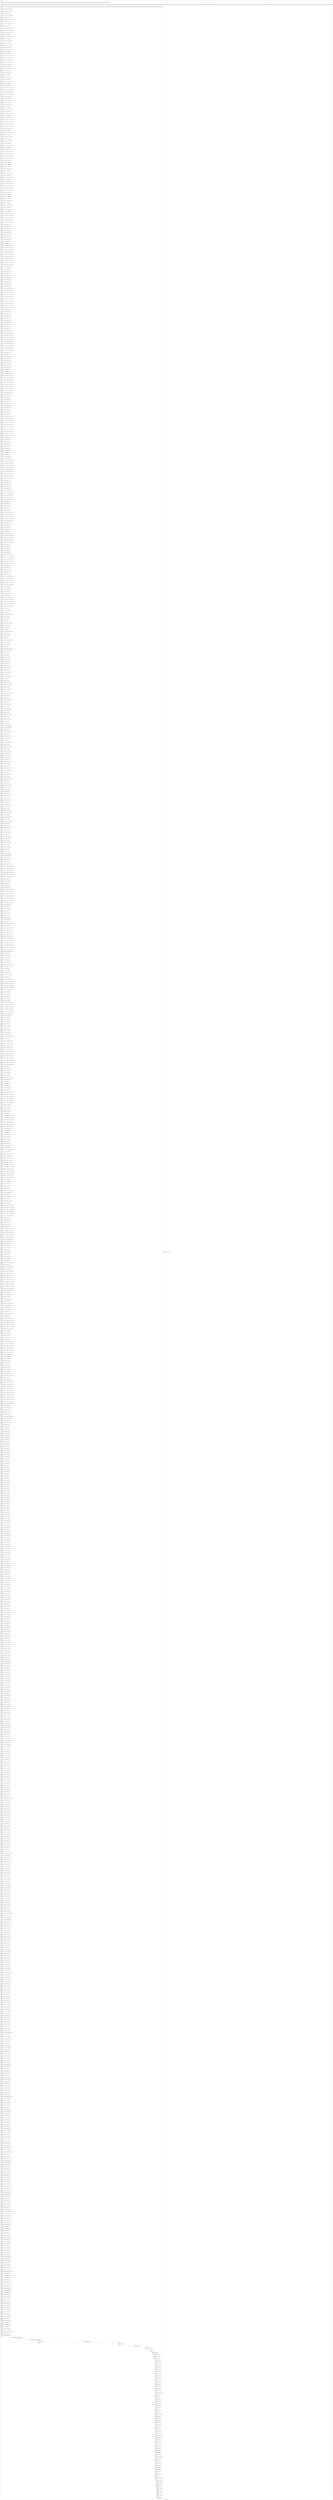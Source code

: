 digraph G {
label="Btor2XCFA";
subgraph cluster_0 {
label="main";
main_init[];
l1[];
l3[];
l4[];
l5[];
l6[];
l7[];
l8[];
l9[];
l10[];
l11[];
l12[];
l13[];
l14[];
l15[];
l16[];
l17[];
l18[];
l19[];
l20[];
l21[];
l22[];
l23[];
l24[];
l25[];
l26[];
l27[];
l28[];
l29[];
l30[];
l31[];
l32[];
l33[];
l34[];
l35[];
l36[];
l37[];
l38[];
l39[];
l40[];
l41[];
l42[];
l43[];
l44[];
l45[];
l46[];
l47[];
l48[];
l49[];
l50[];
l51[];
l52[];
l53[];
l54[];
l55[];
l56[];
l57[];
l58[];
l59[];
l60[];
l61[];
l62[];
l63[];
l64[];
l65[];
l66[];
l67[];
l68[];
l69[];
l70[];
l71[];
l72[];
l73[];
l74[];
l75[];
l76[];
l77[];
l78[];
l79[];
l80[];
l81[];
l82[];
l83[];
l84[];
l85[];
l86[];
l87[];
l88[];
l89[];
l90[];
l91[];
l92[];
l93[];
l94[];
l95[];
l96[];
l97[];
l98[];
l99[];
l100[];
l101[];
l102[];
l103[];
l104[];
l105[];
l106[];
l107[];
l108[];
l109[];
l110[];
l111[];
l112[];
l113[];
l114[];
l115[];
l116[];
l117[];
l118[];
l119[];
l120[];
l121[];
l122[];
l123[];
l124[];
l125[];
l126[];
l127[];
l128[];
l129[];
l130[];
l131[];
l132[];
l133[];
l134[];
l135[];
l136[];
l137[];
l138[];
l139[];
l140[];
l141[];
l142[];
l143[];
l144[];
l145[];
l146[];
l147[];
l148[];
l149[];
l150[];
l151[];
l152[];
l153[];
l154[];
l155[];
l156[];
l157[];
l158[];
l159[];
l160[];
l161[];
l162[];
l163[];
l164[];
l165[];
l166[];
l167[];
l168[];
l169[];
l170[];
l171[];
l172[];
l173[];
l174[];
l175[];
l176[];
l177[];
l178[];
l179[];
l180[];
l181[];
l182[];
l183[];
l184[];
l185[];
l186[];
l187[];
l188[];
l189[];
l190[];
l191[];
l192[];
l193[];
l194[];
l195[];
l196[];
l197[];
l198[];
l199[];
l200[];
l201[];
l202[];
l203[];
l204[];
l205[];
l206[];
l207[];
l208[];
l209[];
l210[];
l211[];
l212[];
l213[];
l214[];
l215[];
l216[];
l217[];
l218[];
l219[];
l220[];
l221[];
l222[];
l223[];
l224[];
l225[];
l226[];
l227[];
l228[];
l229[];
l230[];
l231[];
l232[];
l233[];
l234[];
l235[];
l236[];
l237[];
l238[];
l239[];
l240[];
l241[];
l242[];
l243[];
l244[];
l245[];
l246[];
l247[];
l248[];
l249[];
l250[];
l251[];
l252[];
l253[];
l254[];
l255[];
l256[];
l257[];
l258[];
l259[];
l260[];
l261[];
l262[];
l263[];
l264[];
l265[];
l266[];
l267[];
l268[];
l269[];
l270[];
l271[];
l272[];
l273[];
l274[];
l275[];
l276[];
l277[];
l278[];
l279[];
l280[];
l281[];
l282[];
l283[];
l284[];
l285[];
l286[];
l287[];
l288[];
l289[];
l290[];
l291[];
l292[];
l293[];
l294[];
l295[];
l296[];
l297[];
l298[];
l299[];
l300[];
l301[];
l302[];
l303[];
l304[];
l305[];
l306[];
l307[];
l308[];
l309[];
l310[];
l311[];
l312[];
l313[];
l314[];
l315[];
l316[];
l317[];
l318[];
l319[];
l320[];
l321[];
l322[];
l323[];
l324[];
l325[];
l326[];
l327[];
l328[];
l329[];
l330[];
l331[];
l332[];
l333[];
l334[];
l335[];
l336[];
l337[];
l338[];
l339[];
l340[];
l341[];
l342[];
l343[];
l344[];
l345[];
l346[];
l347[];
l348[];
l349[];
l350[];
l351[];
l352[];
l353[];
l354[];
l355[];
l356[];
l357[];
l358[];
l359[];
l360[];
l361[];
l362[];
l363[];
l364[];
l365[];
l366[];
l367[];
l368[];
l369[];
l370[];
l371[];
l372[];
l373[];
l374[];
l375[];
l376[];
l377[];
l378[];
l379[];
l380[];
l381[];
l382[];
l383[];
l384[];
l385[];
l386[];
l387[];
l388[];
l389[];
l390[];
l391[];
l392[];
l393[];
l394[];
l395[];
l396[];
l397[];
l398[];
l399[];
l400[];
l401[];
l402[];
l403[];
l404[];
l405[];
l406[];
l407[];
l408[];
l409[];
l410[];
l411[];
l412[];
l413[];
l414[];
l415[];
l416[];
l417[];
l418[];
l419[];
l420[];
l421[];
l422[];
l423[];
l424[];
l425[];
l426[];
l427[];
l428[];
l429[];
l430[];
l431[];
l432[];
l433[];
l434[];
l435[];
l436[];
l437[];
l438[];
l439[];
l440[];
l441[];
l442[];
l443[];
l444[];
l445[];
l446[];
l447[];
l448[];
l449[];
l450[];
l451[];
l452[];
l453[];
l454[];
l455[];
l456[];
l457[];
l458[];
l459[];
l460[];
l461[];
l462[];
l463[];
l464[];
l465[];
l466[];
l467[];
l468[];
l469[];
l470[];
l471[];
l472[];
l473[];
l474[];
l475[];
l476[];
l477[];
l478[];
l479[];
l480[];
l481[];
l482[];
l483[];
l484[];
l485[];
l486[];
l487[];
l488[];
l489[];
l490[];
l491[];
l492[];
l493[];
l494[];
l495[];
l496[];
l497[];
l498[];
l499[];
l500[];
l501[];
l502[];
l503[];
l504[];
l505[];
l506[];
l507[];
l508[];
l509[];
l510[];
l511[];
l512[];
l513[];
l514[];
l515[];
l516[];
l517[];
l518[];
l519[];
l520[];
l521[];
l522[];
l523[];
l524[];
l525[];
l526[];
l527[];
l528[];
l529[];
l530[];
l531[];
l532[];
l533[];
l534[];
l535[];
l536[];
l537[];
l538[];
l539[];
l540[];
l541[];
l542[];
l543[];
l544[];
l545[];
l546[];
l547[];
l548[];
l549[];
l550[];
l551[];
l552[];
l553[];
l554[];
l555[];
l556[];
l557[];
l558[];
l559[];
l560[];
l561[];
l562[];
l563[];
l564[];
l565[];
l566[];
l567[];
l568[];
l569[];
l570[];
l571[];
l572[];
l573[];
l574[];
l575[];
l576[];
l577[];
l578[];
l579[];
l580[];
l581[];
l582[];
l583[];
l584[];
l585[];
l586[];
l587[];
l588[];
l589[];
l590[];
l591[];
l592[];
l593[];
l594[];
l595[];
l596[];
l597[];
l598[];
l599[];
l600[];
l601[];
l602[];
l603[];
l604[];
l605[];
l606[];
l607[];
l608[];
l609[];
l610[];
l611[];
l612[];
l613[];
l614[];
l615[];
l616[];
l617[];
l618[];
l619[];
l620[];
l621[];
l622[];
l623[];
l624[];
l625[];
l626[];
l627[];
l628[];
l629[];
l630[];
l631[];
l632[];
l633[];
l634[];
l635[];
l636[];
l637[];
l638[];
l639[];
l640[];
l641[];
l642[];
l643[];
l644[];
l645[];
l646[];
l647[];
l648[];
l649[];
l650[];
l651[];
l652[];
l653[];
l654[];
l655[];
l656[];
l657[];
l658[];
l659[];
l660[];
l661[];
l662[];
l663[];
l664[];
l665[];
l666[];
l667[];
l668[];
l669[];
l670[];
l671[];
l672[];
l673[];
l674[];
l675[];
l676[];
l677[];
l678[];
l679[];
l680[];
l681[];
l682[];
l683[];
l684[];
l685[];
l686[];
l687[];
l688[];
l689[];
l690[];
l691[];
l692[];
l693[];
l694[];
l695[];
l696[];
l697[];
l698[];
l699[];
l700[];
l701[];
l702[];
l703[];
l704[];
l705[];
l706[];
l707[];
l708[];
l709[];
l710[];
l711[];
l712[];
l713[];
l714[];
l715[];
l716[];
l717[];
l718[];
l719[];
l720[];
l721[];
l722[];
l723[];
l724[];
l725[];
l726[];
l727[];
l728[];
l729[];
l730[];
l731[];
l732[];
l733[];
l734[];
l735[];
l736[];
l737[];
l738[];
l739[];
l740[];
l741[];
l742[];
l743[];
l744[];
l745[];
l746[];
l747[];
l748[];
l749[];
l750[];
l751[];
l752[];
l753[];
l754[];
l755[];
l756[];
l757[];
l758[];
l759[];
l760[];
l761[];
l762[];
l763[];
l764[];
l765[];
l766[];
l767[];
l768[];
l769[];
l770[];
l771[];
l772[];
l773[];
l774[];
l775[];
l776[];
l777[];
l778[];
l779[];
l780[];
l781[];
l782[];
l783[];
l784[];
l785[];
l786[];
l787[];
l788[];
l789[];
l790[];
l791[];
l792[];
l793[];
l794[];
l795[];
l796[];
l797[];
l798[];
l799[];
l800[];
l801[];
l802[];
l803[];
l804[];
l805[];
l806[];
l807[];
l808[];
l809[];
l810[];
l811[];
l812[];
l813[];
l814[];
l815[];
l816[];
l817[];
l818[];
l819[];
l820[];
l821[];
l822[];
l823[];
l824[];
l825[];
l826[];
l827[];
l828[];
l829[];
l830[];
l831[];
l832[];
l833[];
l834[];
l835[];
l836[];
l837[];
l838[];
l839[];
l840[];
l841[];
l842[];
l843[];
l844[];
l845[];
l846[];
l847[];
l848[];
l849[];
l850[];
l851[];
l852[];
l853[];
l854[];
l855[];
l856[];
l857[];
l858[];
l859[];
l860[];
l861[];
l862[];
l863[];
l864[];
l865[];
l866[];
l867[];
l868[];
l869[];
l870[];
l871[];
l872[];
l873[];
l874[];
l875[];
l876[];
l877[];
l878[];
l879[];
l880[];
l881[];
l882[];
l883[];
l884[];
l885[];
l886[];
l887[];
l888[];
l889[];
l890[];
l891[];
l892[];
l893[];
l894[];
l895[];
l896[];
l897[];
l898[];
l899[];
l900[];
l901[];
l902[];
l903[];
l904[];
l905[];
l906[];
l907[];
l908[];
l909[];
l910[];
l911[];
l912[];
l913[];
l914[];
l915[];
l916[];
l917[];
l918[];
l919[];
l920[];
l921[];
l922[];
l923[];
l924[];
l925[];
l926[];
l927[];
l928[];
l929[];
l930[];
l931[];
l932[];
l933[];
l934[];
l935[];
l936[];
l937[];
l938[];
l939[];
l940[];
l941[];
l942[];
l943[];
l944[];
l945[];
l946[];
l947[];
l948[];
l949[];
l950[];
l951[];
l952[];
l953[];
l954[];
l955[];
l956[];
l957[];
l958[];
l959[];
l960[];
l961[];
l962[];
l963[];
l964[];
l965[];
l966[];
l967[];
l968[];
l969[];
l970[];
l971[];
l972[];
l973[];
l974[];
l975[];
l976[];
l977[];
l978[];
l979[];
l980[];
l981[];
l982[];
l983[];
l984[];
l985[];
l986[];
l987[];
l988[];
l989[];
l990[];
l991[];
l992[];
l993[];
l994[];
l995[];
l996[];
l997[];
l998[];
l999[];
l1000[];
l1001[];
l1002[];
l1003[];
l1004[];
l1005[];
l1006[];
l1007[];
l1008[];
l1009[];
l1010[];
l1011[];
l1012[];
l1013[];
l1014[];
l1015[];
l1016[];
l1017[];
l1018[];
l1019[];
l1020[];
l1021[];
l1022[];
l1023[];
l1024[];
l1025[];
l1026[];
l1027[];
l1028[];
l1029[];
l1030[];
l1031[];
l1032[];
l1033[];
l1034[];
l1035[];
l1036[];
l1037[];
l1038[];
l1039[];
l1040[];
l1041[];
l1042[];
l1043[];
l1044[];
l1045[];
l1046[];
l1047[];
l1048[];
l1049[];
l1050[];
l1051[];
l1052[];
l1053[];
l1054[];
l1055[];
l1056[];
l1057[];
l1058[];
l1059[];
l1060[];
l1061[];
l1062[];
l1063[];
l1064[];
l1065[];
l1066[];
l1067[];
l1068[];
l1069[];
l1070[];
l1071[];
l1072[];
l1073[];
l1074[];
l1075[];
l1076[];
l1077[];
l1078[];
l1079[];
l1080[];
l1081[];
l1082[];
l1083[];
l1084[];
l1085[];
l1086[];
l1087[];
l1088[];
l1089[];
l1090[];
l1091[];
l1092[];
l1093[];
l1094[];
l1095[];
l1096[];
l1097[];
l1098[];
main_error[];
l1099[];
l1100[];
l1101[];
l1102[];
l1103[];
l1104[];
l1105[];
l1106[];
l1107[];
l1108[];
l1109[];
l1110[];
l1111[];
l1112[];
l1113[];
l1114[];
l1115[];
l1116[];
l1117[];
l1118[];
l1119[];
l1120[];
l1121[];
l1122[];
l1123[];
l1124[];
l1125[];
l1126[];
l1127[];
l1128[];
l1129[];
l1130[];
l1131[];
l1132[];
l1133[];
l1134[];
l1135[];
l1136[];
l1137[];
l1138[];
l1139[];
l1140[];
l1141[];
l1142[];
l1143[];
l1144[];
l1145[];
l1146[];
l1147[];
l1148[];
l1149[];
l1150[];
l1151[];
l1152[];
l1153[];
l1154[];
l1155[];
l1156[];
l1157[];
l1158[];
l1159[];
l1160[];
l1161[];
l1162[];
l1163[];
l1164[];
l1165[];
l1166[];
l1167[];
l1168[];
l1169[];
l1170[];
l1171[];
l1172[];
main_init -> l1 [label="[(assign const_5 #b00000000),(assign const_52 #b0),(assign const_155 #b00000000000000000000000000000001),(assign const_156 #b00000000000000000000000000000000),(assign const_170 #b00000000),(assign const_173 #b00000100),(assign const_177 #b00000011),(assign const_181 #b00000010),(assign const_185 #b00000001),(assign const_259 #b00000101),(assign const_484 #b000000000000000000000000),(assign const_721 #b00000000000000000000000000000010),(assign const_723 #b00000000000000000000000000000011),(assign const_725 #b00000000000000000000000000000100)] "];
l3 -> l4 [label="[(havoc input_169),(havoc input_174),(havoc input_178),(havoc input_182),(havoc input_186),(havoc input_276),(havoc input_278),(havoc input_280),(havoc input_282),(havoc input_284),(havoc input_286),(havoc input_288),(havoc input_290),(havoc input_292),(havoc input_294),(havoc input_412),(havoc input_414),(havoc input_416),(havoc input_418),(havoc input_420),(havoc input_483),(havoc input_490),(havoc input_496),(havoc input_502),(havoc input_508),(havoc input_518),(havoc input_525),(havoc input_527),(havoc input_539),(havoc input_544),(havoc input_553),(havoc input_560),(havoc input_562),(havoc input_574),(havoc input_579),(havoc input_588),(havoc input_595),(havoc input_597),(havoc input_609),(havoc input_614),(havoc input_623),(havoc input_630),(havoc input_632),(havoc input_644),(havoc input_649),(havoc input_658),(havoc input_665),(havoc input_667),(havoc input_679),(havoc input_684)] "];
l4 -> l5 [label="[(assign ternary_157 (ite (= state_71 #b1) const_155 const_156))] "];
l5 -> l6 [label="[(assign ternary_158 (ite (= state_91 #b1) const_155 const_156))] "];
l6 -> l7 [label="[(assign binary_159 (bvadd ternary_157 ternary_158))] "];
l7 -> l8 [label="[(assign ternary_160 (ite (= state_111 #b1) const_155 const_156))] "];
l8 -> l9 [label="[(assign binary_161 (bvadd binary_159 ternary_160))] "];
l9 -> l10 [label="[(assign ternary_162 (ite (= state_131 #b1) const_155 const_156))] "];
l10 -> l11 [label="[(assign binary_163 (bvadd binary_161 ternary_162))] "];
l11 -> l12 [label="[(assign ternary_164 (ite (= state_151 #b1) const_155 const_156))] "];
l12 -> l13 [label="[(assign binary_165 (bvadd binary_163 ternary_164))] "];
l13 -> l14 [label="[(assign comparison_166 (ite (bvule binary_165 const_155) #b1 #b0))] "];
l14 -> l15 [label="[(assign binary_167 (bvand (bvnot state_153) (bvnot comparison_166)))] "];
l15 -> l16 [label="[(assign comparison_171 (ite (= const_170 state_50) #b1 #b0))] "];
l16 -> l17 [label="[(assign binary_172 (bvand input_169 comparison_171))] "];
l17 -> l18 [label="[(assign comparison_175 (ite (= const_170 state_48) #b1 #b0))] "];
l18 -> l19 [label="[(assign binary_176 (bvand input_174 comparison_175))] "];
l19 -> l20 [label="[(assign comparison_179 (ite (= const_170 state_46) #b1 #b0))] "];
l20 -> l21 [label="[(assign binary_180 (bvand input_178 comparison_179))] "];
l21 -> l22 [label="[(assign comparison_183 (ite (= const_170 state_44) #b1 #b0))] "];
l22 -> l23 [label="[(assign binary_184 (bvand input_182 comparison_183))] "];
l23 -> l24 [label="[(assign comparison_187 (ite (= const_170 state_42) #b1 #b0))] "];
l24 -> l25 [label="[(assign binary_188 (bvand input_186 comparison_187))] "];
l25 -> l26 [label="[(assign ternary_189 (ite (= binary_188 #b1) const_170 state_6))] "];
l26 -> l27 [label="[(assign ternary_190 (ite (= binary_184 #b1) const_185 ternary_189))] "];
l27 -> l28 [label="[(assign ternary_191 (ite (= binary_180 #b1) const_181 ternary_190))] "];
l28 -> l29 [label="[(assign ternary_192 (ite (= binary_176 #b1) const_177 ternary_191))] "];
l29 -> l30 [label="[(assign ternary_193 (ite (= binary_172 #b1) const_173 ternary_192))] "];
l30 -> l31 [label="[(assign comparison_195 (ite (= const_185 state_50) #b1 #b0))] "];
l31 -> l32 [label="[(assign binary_196 (bvand input_169 comparison_195))] "];
l32 -> l33 [label="[(assign comparison_197 (ite (= const_185 state_48) #b1 #b0))] "];
l33 -> l34 [label="[(assign binary_198 (bvand input_174 comparison_197))] "];
l34 -> l35 [label="[(assign comparison_199 (ite (= const_185 state_46) #b1 #b0))] "];
l35 -> l36 [label="[(assign binary_200 (bvand input_178 comparison_199))] "];
l36 -> l37 [label="[(assign comparison_201 (ite (= const_185 state_44) #b1 #b0))] "];
l37 -> l38 [label="[(assign binary_202 (bvand input_182 comparison_201))] "];
l38 -> l39 [label="[(assign comparison_203 (ite (= const_185 state_42) #b1 #b0))] "];
l39 -> l40 [label="[(assign binary_204 (bvand input_186 comparison_203))] "];
l40 -> l41 [label="[(assign ternary_205 (ite (= binary_204 #b1) const_170 state_8))] "];
l41 -> l42 [label="[(assign ternary_206 (ite (= binary_202 #b1) const_185 ternary_205))] "];
l42 -> l43 [label="[(assign ternary_207 (ite (= binary_200 #b1) const_181 ternary_206))] "];
l43 -> l44 [label="[(assign ternary_208 (ite (= binary_198 #b1) const_177 ternary_207))] "];
l44 -> l45 [label="[(assign ternary_209 (ite (= binary_196 #b1) const_173 ternary_208))] "];
l45 -> l46 [label="[(assign comparison_211 (ite (= const_181 state_50) #b1 #b0))] "];
l46 -> l47 [label="[(assign binary_212 (bvand input_169 comparison_211))] "];
l47 -> l48 [label="[(assign comparison_213 (ite (= const_181 state_48) #b1 #b0))] "];
l48 -> l49 [label="[(assign binary_214 (bvand input_174 comparison_213))] "];
l49 -> l50 [label="[(assign comparison_215 (ite (= const_181 state_46) #b1 #b0))] "];
l50 -> l51 [label="[(assign binary_216 (bvand input_178 comparison_215))] "];
l51 -> l52 [label="[(assign comparison_217 (ite (= const_181 state_44) #b1 #b0))] "];
l52 -> l53 [label="[(assign binary_218 (bvand input_182 comparison_217))] "];
l53 -> l54 [label="[(assign comparison_219 (ite (= const_181 state_42) #b1 #b0))] "];
l54 -> l55 [label="[(assign binary_220 (bvand input_186 comparison_219))] "];
l55 -> l56 [label="[(assign ternary_221 (ite (= binary_220 #b1) const_170 state_10))] "];
l56 -> l57 [label="[(assign ternary_222 (ite (= binary_218 #b1) const_185 ternary_221))] "];
l57 -> l58 [label="[(assign ternary_223 (ite (= binary_216 #b1) const_181 ternary_222))] "];
l58 -> l59 [label="[(assign ternary_224 (ite (= binary_214 #b1) const_177 ternary_223))] "];
l59 -> l60 [label="[(assign ternary_225 (ite (= binary_212 #b1) const_173 ternary_224))] "];
l60 -> l61 [label="[(assign comparison_227 (ite (= const_177 state_50) #b1 #b0))] "];
l61 -> l62 [label="[(assign binary_228 (bvand input_169 comparison_227))] "];
l62 -> l63 [label="[(assign comparison_229 (ite (= const_177 state_48) #b1 #b0))] "];
l63 -> l64 [label="[(assign binary_230 (bvand input_174 comparison_229))] "];
l64 -> l65 [label="[(assign comparison_231 (ite (= const_177 state_46) #b1 #b0))] "];
l65 -> l66 [label="[(assign binary_232 (bvand input_178 comparison_231))] "];
l66 -> l67 [label="[(assign comparison_233 (ite (= const_177 state_44) #b1 #b0))] "];
l67 -> l68 [label="[(assign binary_234 (bvand input_182 comparison_233))] "];
l68 -> l69 [label="[(assign comparison_235 (ite (= const_177 state_42) #b1 #b0))] "];
l69 -> l70 [label="[(assign binary_236 (bvand input_186 comparison_235))] "];
l70 -> l71 [label="[(assign ternary_237 (ite (= binary_236 #b1) const_170 state_12))] "];
l71 -> l72 [label="[(assign ternary_238 (ite (= binary_234 #b1) const_185 ternary_237))] "];
l72 -> l73 [label="[(assign ternary_239 (ite (= binary_232 #b1) const_181 ternary_238))] "];
l73 -> l74 [label="[(assign ternary_240 (ite (= binary_230 #b1) const_177 ternary_239))] "];
l74 -> l75 [label="[(assign ternary_241 (ite (= binary_228 #b1) const_173 ternary_240))] "];
l75 -> l76 [label="[(assign comparison_243 (ite (= const_173 state_50) #b1 #b0))] "];
l76 -> l77 [label="[(assign binary_244 (bvand input_169 comparison_243))] "];
l77 -> l78 [label="[(assign comparison_245 (ite (= const_173 state_48) #b1 #b0))] "];
l78 -> l79 [label="[(assign binary_246 (bvand input_174 comparison_245))] "];
l79 -> l80 [label="[(assign comparison_247 (ite (= const_173 state_46) #b1 #b0))] "];
l80 -> l81 [label="[(assign binary_248 (bvand input_178 comparison_247))] "];
l81 -> l82 [label="[(assign comparison_249 (ite (= const_173 state_44) #b1 #b0))] "];
l82 -> l83 [label="[(assign binary_250 (bvand input_182 comparison_249))] "];
l83 -> l84 [label="[(assign comparison_251 (ite (= const_173 state_42) #b1 #b0))] "];
l84 -> l85 [label="[(assign binary_252 (bvand input_186 comparison_251))] "];
l85 -> l86 [label="[(assign ternary_253 (ite (= binary_252 #b1) const_170 state_14))] "];
l86 -> l87 [label="[(assign ternary_254 (ite (= binary_250 #b1) const_185 ternary_253))] "];
l87 -> l88 [label="[(assign ternary_255 (ite (= binary_248 #b1) const_181 ternary_254))] "];
l88 -> l89 [label="[(assign ternary_256 (ite (= binary_246 #b1) const_177 ternary_255))] "];
l89 -> l90 [label="[(assign ternary_257 (ite (= binary_244 #b1) const_173 ternary_256))] "];
l90 -> l91 [label="[(assign comparison_260 (ite (= const_259 state_50) #b1 #b0))] "];
l91 -> l92 [label="[(assign binary_261 (bvand input_169 comparison_260))] "];
l92 -> l93 [label="[(assign comparison_262 (ite (= const_259 state_48) #b1 #b0))] "];
l93 -> l94 [label="[(assign binary_263 (bvand input_174 comparison_262))] "];
l94 -> l95 [label="[(assign comparison_264 (ite (= const_259 state_46) #b1 #b0))] "];
l95 -> l96 [label="[(assign binary_265 (bvand input_178 comparison_264))] "];
l96 -> l97 [label="[(assign comparison_266 (ite (= const_259 state_44) #b1 #b0))] "];
l97 -> l98 [label="[(assign binary_267 (bvand input_182 comparison_266))] "];
l98 -> l99 [label="[(assign comparison_268 (ite (= const_259 state_42) #b1 #b0))] "];
l99 -> l100 [label="[(assign binary_269 (bvand input_186 comparison_268))] "];
l100 -> l101 [label="[(assign ternary_270 (ite (= binary_269 #b1) const_170 state_16))] "];
l101 -> l102 [label="[(assign ternary_271 (ite (= binary_267 #b1) const_185 ternary_270))] "];
l102 -> l103 [label="[(assign ternary_272 (ite (= binary_265 #b1) const_181 ternary_271))] "];
l103 -> l104 [label="[(assign ternary_273 (ite (= binary_263 #b1) const_177 ternary_272))] "];
l104 -> l105 [label="[(assign ternary_274 (ite (= binary_261 #b1) const_173 ternary_273))] "];
l105 -> l106 [label="[(assign binary_277 (bvand comparison_171 input_276))] "];
l106 -> l107 [label="[(assign binary_279 (bvand comparison_171 input_278))] "];
l107 -> l108 [label="[(assign binary_281 (bvand comparison_175 input_280))] "];
l108 -> l109 [label="[(assign binary_283 (bvand comparison_175 input_282))] "];
l109 -> l110 [label="[(assign binary_285 (bvand comparison_179 input_284))] "];
l110 -> l111 [label="[(assign binary_287 (bvand comparison_179 input_286))] "];
l111 -> l112 [label="[(assign binary_289 (bvand comparison_183 input_288))] "];
l112 -> l113 [label="[(assign binary_291 (bvand comparison_183 input_290))] "];
l113 -> l114 [label="[(assign binary_293 (bvand comparison_187 input_292))] "];
l114 -> l115 [label="[(assign binary_295 (bvand comparison_187 input_294))] "];
l115 -> l116 [label="[(assign ternary_296 (ite (= binary_295 #b1) const_185 state_18))] "];
l116 -> l117 [label="[(assign ternary_297 (ite (= binary_293 #b1) const_170 ternary_296))] "];
l117 -> l118 [label="[(assign ternary_298 (ite (= binary_291 #b1) const_185 ternary_297))] "];
l118 -> l119 [label="[(assign ternary_299 (ite (= binary_289 #b1) const_170 ternary_298))] "];
l119 -> l120 [label="[(assign ternary_300 (ite (= binary_287 #b1) const_185 ternary_299))] "];
l120 -> l121 [label="[(assign ternary_301 (ite (= binary_285 #b1) const_170 ternary_300))] "];
l121 -> l122 [label="[(assign ternary_302 (ite (= binary_283 #b1) const_185 ternary_301))] "];
l122 -> l123 [label="[(assign ternary_303 (ite (= binary_281 #b1) const_170 ternary_302))] "];
l123 -> l124 [label="[(assign ternary_304 (ite (= binary_279 #b1) const_185 ternary_303))] "];
l124 -> l125 [label="[(assign ternary_305 (ite (= binary_277 #b1) const_170 ternary_304))] "];
l125 -> l126 [label="[(assign binary_307 (bvand comparison_195 input_276))] "];
l126 -> l127 [label="[(assign binary_308 (bvand comparison_195 input_278))] "];
l127 -> l128 [label="[(assign binary_309 (bvand comparison_197 input_280))] "];
l128 -> l129 [label="[(assign binary_310 (bvand comparison_197 input_282))] "];
l129 -> l130 [label="[(assign binary_311 (bvand comparison_199 input_284))] "];
l130 -> l131 [label="[(assign binary_312 (bvand comparison_199 input_286))] "];
l131 -> l132 [label="[(assign binary_313 (bvand comparison_201 input_288))] "];
l132 -> l133 [label="[(assign binary_314 (bvand comparison_201 input_290))] "];
l133 -> l134 [label="[(assign binary_315 (bvand comparison_203 input_292))] "];
l134 -> l135 [label="[(assign binary_316 (bvand comparison_203 input_294))] "];
l135 -> l136 [label="[(assign ternary_317 (ite (= binary_316 #b1) const_185 state_20))] "];
l136 -> l137 [label="[(assign ternary_318 (ite (= binary_315 #b1) const_170 ternary_317))] "];
l137 -> l138 [label="[(assign ternary_319 (ite (= binary_314 #b1) const_185 ternary_318))] "];
l138 -> l139 [label="[(assign ternary_320 (ite (= binary_313 #b1) const_170 ternary_319))] "];
l139 -> l140 [label="[(assign ternary_321 (ite (= binary_312 #b1) const_185 ternary_320))] "];
l140 -> l141 [label="[(assign ternary_322 (ite (= binary_311 #b1) const_170 ternary_321))] "];
l141 -> l142 [label="[(assign ternary_323 (ite (= binary_310 #b1) const_185 ternary_322))] "];
l142 -> l143 [label="[(assign ternary_324 (ite (= binary_309 #b1) const_170 ternary_323))] "];
l143 -> l144 [label="[(assign ternary_325 (ite (= binary_308 #b1) const_185 ternary_324))] "];
l144 -> l145 [label="[(assign ternary_326 (ite (= binary_307 #b1) const_170 ternary_325))] "];
l145 -> l146 [label="[(assign binary_328 (bvand comparison_211 input_276))] "];
l146 -> l147 [label="[(assign binary_329 (bvand comparison_211 input_278))] "];
l147 -> l148 [label="[(assign binary_330 (bvand comparison_213 input_280))] "];
l148 -> l149 [label="[(assign binary_331 (bvand comparison_213 input_282))] "];
l149 -> l150 [label="[(assign binary_332 (bvand comparison_215 input_284))] "];
l150 -> l151 [label="[(assign binary_333 (bvand comparison_215 input_286))] "];
l151 -> l152 [label="[(assign binary_334 (bvand comparison_217 input_288))] "];
l152 -> l153 [label="[(assign binary_335 (bvand comparison_217 input_290))] "];
l153 -> l154 [label="[(assign binary_336 (bvand comparison_219 input_292))] "];
l154 -> l155 [label="[(assign binary_337 (bvand comparison_219 input_294))] "];
l155 -> l156 [label="[(assign ternary_338 (ite (= binary_337 #b1) const_185 state_22))] "];
l156 -> l157 [label="[(assign ternary_339 (ite (= binary_336 #b1) const_170 ternary_338))] "];
l157 -> l158 [label="[(assign ternary_340 (ite (= binary_335 #b1) const_185 ternary_339))] "];
l158 -> l159 [label="[(assign ternary_341 (ite (= binary_334 #b1) const_170 ternary_340))] "];
l159 -> l160 [label="[(assign ternary_342 (ite (= binary_333 #b1) const_185 ternary_341))] "];
l160 -> l161 [label="[(assign ternary_343 (ite (= binary_332 #b1) const_170 ternary_342))] "];
l161 -> l162 [label="[(assign ternary_344 (ite (= binary_331 #b1) const_185 ternary_343))] "];
l162 -> l163 [label="[(assign ternary_345 (ite (= binary_330 #b1) const_170 ternary_344))] "];
l163 -> l164 [label="[(assign ternary_346 (ite (= binary_329 #b1) const_185 ternary_345))] "];
l164 -> l165 [label="[(assign ternary_347 (ite (= binary_328 #b1) const_170 ternary_346))] "];
l165 -> l166 [label="[(assign binary_349 (bvand comparison_227 input_276))] "];
l166 -> l167 [label="[(assign binary_350 (bvand comparison_227 input_278))] "];
l167 -> l168 [label="[(assign binary_351 (bvand comparison_229 input_280))] "];
l168 -> l169 [label="[(assign binary_352 (bvand comparison_229 input_282))] "];
l169 -> l170 [label="[(assign binary_353 (bvand comparison_231 input_284))] "];
l170 -> l171 [label="[(assign binary_354 (bvand comparison_231 input_286))] "];
l171 -> l172 [label="[(assign binary_355 (bvand comparison_233 input_288))] "];
l172 -> l173 [label="[(assign binary_356 (bvand comparison_233 input_290))] "];
l173 -> l174 [label="[(assign binary_357 (bvand comparison_235 input_292))] "];
l174 -> l175 [label="[(assign binary_358 (bvand comparison_235 input_294))] "];
l175 -> l176 [label="[(assign ternary_359 (ite (= binary_358 #b1) const_185 state_24))] "];
l176 -> l177 [label="[(assign ternary_360 (ite (= binary_357 #b1) const_170 ternary_359))] "];
l177 -> l178 [label="[(assign ternary_361 (ite (= binary_356 #b1) const_185 ternary_360))] "];
l178 -> l179 [label="[(assign ternary_362 (ite (= binary_355 #b1) const_170 ternary_361))] "];
l179 -> l180 [label="[(assign ternary_363 (ite (= binary_354 #b1) const_185 ternary_362))] "];
l180 -> l181 [label="[(assign ternary_364 (ite (= binary_353 #b1) const_170 ternary_363))] "];
l181 -> l182 [label="[(assign ternary_365 (ite (= binary_352 #b1) const_185 ternary_364))] "];
l182 -> l183 [label="[(assign ternary_366 (ite (= binary_351 #b1) const_170 ternary_365))] "];
l183 -> l184 [label="[(assign ternary_367 (ite (= binary_350 #b1) const_185 ternary_366))] "];
l184 -> l185 [label="[(assign ternary_368 (ite (= binary_349 #b1) const_170 ternary_367))] "];
l185 -> l186 [label="[(assign binary_370 (bvand comparison_243 input_276))] "];
l186 -> l187 [label="[(assign binary_371 (bvand comparison_243 input_278))] "];
l187 -> l188 [label="[(assign binary_372 (bvand comparison_245 input_280))] "];
l188 -> l189 [label="[(assign binary_373 (bvand comparison_245 input_282))] "];
l189 -> l190 [label="[(assign binary_374 (bvand comparison_247 input_284))] "];
l190 -> l191 [label="[(assign binary_375 (bvand comparison_247 input_286))] "];
l191 -> l192 [label="[(assign binary_376 (bvand comparison_249 input_288))] "];
l192 -> l193 [label="[(assign binary_377 (bvand comparison_249 input_290))] "];
l193 -> l194 [label="[(assign binary_378 (bvand comparison_251 input_292))] "];
l194 -> l195 [label="[(assign binary_379 (bvand comparison_251 input_294))] "];
l195 -> l196 [label="[(assign ternary_380 (ite (= binary_379 #b1) const_185 state_26))] "];
l196 -> l197 [label="[(assign ternary_381 (ite (= binary_378 #b1) const_170 ternary_380))] "];
l197 -> l198 [label="[(assign ternary_382 (ite (= binary_377 #b1) const_185 ternary_381))] "];
l198 -> l199 [label="[(assign ternary_383 (ite (= binary_376 #b1) const_170 ternary_382))] "];
l199 -> l200 [label="[(assign ternary_384 (ite (= binary_375 #b1) const_185 ternary_383))] "];
l200 -> l201 [label="[(assign ternary_385 (ite (= binary_374 #b1) const_170 ternary_384))] "];
l201 -> l202 [label="[(assign ternary_386 (ite (= binary_373 #b1) const_185 ternary_385))] "];
l202 -> l203 [label="[(assign ternary_387 (ite (= binary_372 #b1) const_170 ternary_386))] "];
l203 -> l204 [label="[(assign ternary_388 (ite (= binary_371 #b1) const_185 ternary_387))] "];
l204 -> l205 [label="[(assign ternary_389 (ite (= binary_370 #b1) const_170 ternary_388))] "];
l205 -> l206 [label="[(assign binary_391 (bvand comparison_260 input_276))] "];
l206 -> l207 [label="[(assign binary_392 (bvand comparison_260 input_278))] "];
l207 -> l208 [label="[(assign binary_393 (bvand comparison_262 input_280))] "];
l208 -> l209 [label="[(assign binary_394 (bvand comparison_262 input_282))] "];
l209 -> l210 [label="[(assign binary_395 (bvand comparison_264 input_284))] "];
l210 -> l211 [label="[(assign binary_396 (bvand comparison_264 input_286))] "];
l211 -> l212 [label="[(assign binary_397 (bvand comparison_266 input_288))] "];
l212 -> l213 [label="[(assign binary_398 (bvand comparison_266 input_290))] "];
l213 -> l214 [label="[(assign binary_399 (bvand comparison_268 input_292))] "];
l214 -> l215 [label="[(assign binary_400 (bvand comparison_268 input_294))] "];
l215 -> l216 [label="[(assign ternary_401 (ite (= binary_400 #b1) const_185 state_28))] "];
l216 -> l217 [label="[(assign ternary_402 (ite (= binary_399 #b1) const_170 ternary_401))] "];
l217 -> l218 [label="[(assign ternary_403 (ite (= binary_398 #b1) const_185 ternary_402))] "];
l218 -> l219 [label="[(assign ternary_404 (ite (= binary_397 #b1) const_170 ternary_403))] "];
l219 -> l220 [label="[(assign ternary_405 (ite (= binary_396 #b1) const_185 ternary_404))] "];
l220 -> l221 [label="[(assign ternary_406 (ite (= binary_395 #b1) const_170 ternary_405))] "];
l221 -> l222 [label="[(assign ternary_407 (ite (= binary_394 #b1) const_185 ternary_406))] "];
l222 -> l223 [label="[(assign ternary_408 (ite (= binary_393 #b1) const_170 ternary_407))] "];
l223 -> l224 [label="[(assign ternary_409 (ite (= binary_392 #b1) const_185 ternary_408))] "];
l224 -> l225 [label="[(assign ternary_410 (ite (= binary_391 #b1) const_170 ternary_409))] "];
l225 -> l226 [label="[(assign binary_413 (bvand comparison_171 input_412))] "];
l226 -> l227 [label="[(assign binary_415 (bvand comparison_175 input_414))] "];
l227 -> l228 [label="[(assign binary_417 (bvand comparison_179 input_416))] "];
l228 -> l229 [label="[(assign binary_419 (bvand comparison_183 input_418))] "];
l229 -> l230 [label="[(assign binary_421 (bvand comparison_187 input_420))] "];
l230 -> l231 [label="[(assign ternary_422 (ite (= binary_421 #b1) const_185 state_30))] "];
l231 -> l232 [label="[(assign ternary_423 (ite (= binary_419 #b1) const_185 ternary_422))] "];
l232 -> l233 [label="[(assign ternary_424 (ite (= binary_417 #b1) const_185 ternary_423))] "];
l233 -> l234 [label="[(assign ternary_425 (ite (= binary_415 #b1) const_185 ternary_424))] "];
l234 -> l235 [label="[(assign ternary_426 (ite (= binary_413 #b1) const_185 ternary_425))] "];
l235 -> l236 [label="[(assign binary_428 (bvand comparison_195 input_412))] "];
l236 -> l237 [label="[(assign binary_429 (bvand comparison_197 input_414))] "];
l237 -> l238 [label="[(assign binary_430 (bvand comparison_199 input_416))] "];
l238 -> l239 [label="[(assign binary_431 (bvand comparison_201 input_418))] "];
l239 -> l240 [label="[(assign binary_432 (bvand comparison_203 input_420))] "];
l240 -> l241 [label="[(assign ternary_433 (ite (= binary_432 #b1) const_185 state_32))] "];
l241 -> l242 [label="[(assign ternary_434 (ite (= binary_431 #b1) const_185 ternary_433))] "];
l242 -> l243 [label="[(assign ternary_435 (ite (= binary_430 #b1) const_185 ternary_434))] "];
l243 -> l244 [label="[(assign ternary_436 (ite (= binary_429 #b1) const_185 ternary_435))] "];
l244 -> l245 [label="[(assign ternary_437 (ite (= binary_428 #b1) const_185 ternary_436))] "];
l245 -> l246 [label="[(assign binary_439 (bvand comparison_211 input_412))] "];
l246 -> l247 [label="[(assign binary_440 (bvand comparison_213 input_414))] "];
l247 -> l248 [label="[(assign binary_441 (bvand comparison_215 input_416))] "];
l248 -> l249 [label="[(assign binary_442 (bvand comparison_217 input_418))] "];
l249 -> l250 [label="[(assign binary_443 (bvand comparison_219 input_420))] "];
l250 -> l251 [label="[(assign ternary_444 (ite (= binary_443 #b1) const_185 state_34))] "];
l251 -> l252 [label="[(assign ternary_445 (ite (= binary_442 #b1) const_185 ternary_444))] "];
l252 -> l253 [label="[(assign ternary_446 (ite (= binary_441 #b1) const_185 ternary_445))] "];
l253 -> l254 [label="[(assign ternary_447 (ite (= binary_440 #b1) const_185 ternary_446))] "];
l254 -> l255 [label="[(assign ternary_448 (ite (= binary_439 #b1) const_185 ternary_447))] "];
l255 -> l256 [label="[(assign binary_450 (bvand comparison_227 input_412))] "];
l256 -> l257 [label="[(assign binary_451 (bvand comparison_229 input_414))] "];
l257 -> l258 [label="[(assign binary_452 (bvand comparison_231 input_416))] "];
l258 -> l259 [label="[(assign binary_453 (bvand comparison_233 input_418))] "];
l259 -> l260 [label="[(assign binary_454 (bvand comparison_235 input_420))] "];
l260 -> l261 [label="[(assign ternary_455 (ite (= binary_454 #b1) const_185 state_36))] "];
l261 -> l262 [label="[(assign ternary_456 (ite (= binary_453 #b1) const_185 ternary_455))] "];
l262 -> l263 [label="[(assign ternary_457 (ite (= binary_452 #b1) const_185 ternary_456))] "];
l263 -> l264 [label="[(assign ternary_458 (ite (= binary_451 #b1) const_185 ternary_457))] "];
l264 -> l265 [label="[(assign ternary_459 (ite (= binary_450 #b1) const_185 ternary_458))] "];
l265 -> l266 [label="[(assign binary_461 (bvand comparison_243 input_412))] "];
l266 -> l267 [label="[(assign binary_462 (bvand comparison_245 input_414))] "];
l267 -> l268 [label="[(assign binary_463 (bvand comparison_247 input_416))] "];
l268 -> l269 [label="[(assign binary_464 (bvand comparison_249 input_418))] "];
l269 -> l270 [label="[(assign binary_465 (bvand comparison_251 input_420))] "];
l270 -> l271 [label="[(assign ternary_466 (ite (= binary_465 #b1) const_185 state_38))] "];
l271 -> l272 [label="[(assign ternary_467 (ite (= binary_464 #b1) const_185 ternary_466))] "];
l272 -> l273 [label="[(assign ternary_468 (ite (= binary_463 #b1) const_185 ternary_467))] "];
l273 -> l274 [label="[(assign ternary_469 (ite (= binary_462 #b1) const_185 ternary_468))] "];
l274 -> l275 [label="[(assign ternary_470 (ite (= binary_461 #b1) const_185 ternary_469))] "];
l275 -> l276 [label="[(assign binary_472 (bvand comparison_260 input_412))] "];
l276 -> l277 [label="[(assign binary_473 (bvand comparison_262 input_414))] "];
l277 -> l278 [label="[(assign binary_474 (bvand comparison_264 input_416))] "];
l278 -> l279 [label="[(assign binary_475 (bvand comparison_266 input_418))] "];
l279 -> l280 [label="[(assign binary_476 (bvand comparison_268 input_420))] "];
l280 -> l281 [label="[(assign ternary_477 (ite (= binary_476 #b1) const_185 state_40))] "];
l281 -> l282 [label="[(assign ternary_478 (ite (= binary_475 #b1) const_185 ternary_477))] "];
l282 -> l283 [label="[(assign ternary_479 (ite (= binary_474 #b1) const_185 ternary_478))] "];
l283 -> l284 [label="[(assign ternary_480 (ite (= binary_473 #b1) const_185 ternary_479))] "];
l284 -> l285 [label="[(assign ternary_481 (ite (= binary_472 #b1) const_185 ternary_480))] "];
l285 -> l286 [label="[(assign binary_485 (++ const_484 state_42))] "];
l286 -> l287 [label="[(assign binary_486 (bvadd const_155 binary_485))] "];
l287 -> l288 [label="[(assign slice_487 (extract binary_486 0 8))] "];
l288 -> l289 [label="[(assign ternary_488 (ite (= input_483 #b1) slice_487 state_42))] "];
l289 -> l290 [label="[(assign binary_491 (++ const_484 state_44))] "];
l290 -> l291 [label="[(assign binary_492 (bvadd const_155 binary_491))] "];
l291 -> l292 [label="[(assign slice_493 (extract binary_492 0 8))] "];
l292 -> l293 [label="[(assign ternary_494 (ite (= input_490 #b1) slice_493 state_44))] "];
l293 -> l294 [label="[(assign binary_497 (++ const_484 state_46))] "];
l294 -> l295 [label="[(assign binary_498 (bvadd const_155 binary_497))] "];
l295 -> l296 [label="[(assign slice_499 (extract binary_498 0 8))] "];
l296 -> l297 [label="[(assign ternary_500 (ite (= input_496 #b1) slice_499 state_46))] "];
l297 -> l298 [label="[(assign binary_503 (++ const_484 state_48))] "];
l298 -> l299 [label="[(assign binary_504 (bvadd const_155 binary_503))] "];
l299 -> l300 [label="[(assign slice_505 (extract binary_504 0 8))] "];
l300 -> l301 [label="[(assign ternary_506 (ite (= input_502 #b1) slice_505 state_48))] "];
l301 -> l302 [label="[(assign binary_509 (++ const_484 state_50))] "];
l302 -> l303 [label="[(assign binary_510 (bvadd const_155 binary_509))] "];
l303 -> l304 [label="[(assign slice_511 (extract binary_510 0 8))] "];
l304 -> l305 [label="[(assign ternary_512 (ite (= input_508 #b1) slice_511 state_50))] "];
l305 -> l306 [label="[(assign binary_514 (bvand (bvnot state_53) (bvnot input_186)))] "];
l306 -> l307 [label="[(assign binary_515 (bvor binary_514 input_483))] "];
l307 -> l308 [label="[(assign binary_517 (bvor state_55 input_186))] "];
l308 -> l309 [label="[(assign binary_519 (bvand binary_517 (bvnot input_518)))] "];
l309 -> l310 [label="[(assign binary_521 (bvor state_57 input_518))] "];
l310 -> l311 [label="[(assign binary_522 (bvand binary_521 (bvnot input_294)))] "];
l311 -> l312 [label="[(assign binary_524 (bvor state_59 input_294))] "];
l312 -> l313 [label="[(assign binary_526 (bvand binary_524 (bvnot input_525)))] "];
l313 -> l314 [label="[(assign binary_528 (bvand binary_526 (bvnot input_527)))] "];
l314 -> l315 [label="[(assign binary_530 (bvor state_61 input_525))] "];
l315 -> l316 [label="[(assign binary_531 (bvand binary_530 (bvnot input_420)))] "];
l316 -> l317 [label="[(assign binary_533 (bvor state_63 input_420))] "];
l317 -> l318 [label="[(assign binary_534 (bvand binary_533 (bvnot input_292)))] "];
l318 -> l319 [label="[(assign binary_536 (bvor state_65 input_292))] "];
l319 -> l320 [label="[(assign binary_538 (bvor state_67 input_527))] "];
l320 -> l321 [label="[(assign binary_540 (bvand binary_538 (bvnot input_539)))] "];
l321 -> l322 [label="[(assign binary_541 (bvand binary_540 (bvnot input_483)))] "];
l322 -> l323 [label="[(assign binary_543 (bvor state_69 input_539))] "];
l323 -> l324 [label="[(assign binary_545 (bvand binary_543 (bvnot input_544)))] "];
l324 -> l325 [label="[(assign binary_547 (bvor state_71 input_544))] "];
l325 -> l326 [label="[(assign binary_549 (bvand (bvnot state_73) (bvnot input_182)))] "];
l326 -> l327 [label="[(assign binary_550 (bvor binary_549 input_490))] "];
l327 -> l328 [label="[(assign binary_552 (bvor state_75 input_182))] "];
l328 -> l329 [label="[(assign binary_554 (bvand binary_552 (bvnot input_553)))] "];
l329 -> l330 [label="[(assign binary_556 (bvor state_77 input_553))] "];
l330 -> l331 [label="[(assign binary_557 (bvand binary_556 (bvnot input_290)))] "];
l331 -> l332 [label="[(assign binary_559 (bvor state_79 input_290))] "];
l332 -> l333 [label="[(assign binary_561 (bvand binary_559 (bvnot input_560)))] "];
l333 -> l334 [label="[(assign binary_563 (bvand binary_561 (bvnot input_562)))] "];
l334 -> l335 [label="[(assign binary_565 (bvor state_81 input_560))] "];
l335 -> l336 [label="[(assign binary_566 (bvand binary_565 (bvnot input_418)))] "];
l336 -> l337 [label="[(assign binary_568 (bvor state_83 input_418))] "];
l337 -> l338 [label="[(assign binary_569 (bvand binary_568 (bvnot input_288)))] "];
l338 -> l339 [label="[(assign binary_571 (bvor state_85 input_288))] "];
l339 -> l340 [label="[(assign binary_573 (bvor state_87 input_562))] "];
l340 -> l341 [label="[(assign binary_575 (bvand binary_573 (bvnot input_574)))] "];
l341 -> l342 [label="[(assign binary_576 (bvand binary_575 (bvnot input_490)))] "];
l342 -> l343 [label="[(assign binary_578 (bvor state_89 input_574))] "];
l343 -> l344 [label="[(assign binary_580 (bvand binary_578 (bvnot input_579)))] "];
l344 -> l345 [label="[(assign binary_582 (bvor state_91 input_579))] "];
l345 -> l346 [label="[(assign binary_584 (bvand (bvnot state_93) (bvnot input_178)))] "];
l346 -> l347 [label="[(assign binary_585 (bvor binary_584 input_496))] "];
l347 -> l348 [label="[(assign binary_587 (bvor state_95 input_178))] "];
l348 -> l349 [label="[(assign binary_589 (bvand binary_587 (bvnot input_588)))] "];
l349 -> l350 [label="[(assign binary_591 (bvor state_97 input_588))] "];
l350 -> l351 [label="[(assign binary_592 (bvand binary_591 (bvnot input_286)))] "];
l351 -> l352 [label="[(assign binary_594 (bvor state_99 input_286))] "];
l352 -> l353 [label="[(assign binary_596 (bvand binary_594 (bvnot input_595)))] "];
l353 -> l354 [label="[(assign binary_598 (bvand binary_596 (bvnot input_597)))] "];
l354 -> l355 [label="[(assign binary_600 (bvor state_101 input_595))] "];
l355 -> l356 [label="[(assign binary_601 (bvand binary_600 (bvnot input_416)))] "];
l356 -> l357 [label="[(assign binary_603 (bvor state_103 input_416))] "];
l357 -> l358 [label="[(assign binary_604 (bvand binary_603 (bvnot input_284)))] "];
l358 -> l359 [label="[(assign binary_606 (bvor state_105 input_284))] "];
l359 -> l360 [label="[(assign binary_608 (bvor state_107 input_597))] "];
l360 -> l361 [label="[(assign binary_610 (bvand binary_608 (bvnot input_609)))] "];
l361 -> l362 [label="[(assign binary_611 (bvand binary_610 (bvnot input_496)))] "];
l362 -> l363 [label="[(assign binary_613 (bvor state_109 input_609))] "];
l363 -> l364 [label="[(assign binary_615 (bvand binary_613 (bvnot input_614)))] "];
l364 -> l365 [label="[(assign binary_617 (bvor state_111 input_614))] "];
l365 -> l366 [label="[(assign binary_619 (bvand (bvnot state_113) (bvnot input_174)))] "];
l366 -> l367 [label="[(assign binary_620 (bvor binary_619 input_502))] "];
l367 -> l368 [label="[(assign binary_622 (bvor state_115 input_174))] "];
l368 -> l369 [label="[(assign binary_624 (bvand binary_622 (bvnot input_623)))] "];
l369 -> l370 [label="[(assign binary_626 (bvor state_117 input_623))] "];
l370 -> l371 [label="[(assign binary_627 (bvand binary_626 (bvnot input_282)))] "];
l371 -> l372 [label="[(assign binary_629 (bvor state_119 input_282))] "];
l372 -> l373 [label="[(assign binary_631 (bvand binary_629 (bvnot input_630)))] "];
l373 -> l374 [label="[(assign binary_633 (bvand binary_631 (bvnot input_632)))] "];
l374 -> l375 [label="[(assign binary_635 (bvor state_121 input_630))] "];
l375 -> l376 [label="[(assign binary_636 (bvand binary_635 (bvnot input_414)))] "];
l376 -> l377 [label="[(assign binary_638 (bvor state_123 input_414))] "];
l377 -> l378 [label="[(assign binary_639 (bvand binary_638 (bvnot input_280)))] "];
l378 -> l379 [label="[(assign binary_641 (bvor state_125 input_280))] "];
l379 -> l380 [label="[(assign binary_643 (bvor state_127 input_632))] "];
l380 -> l381 [label="[(assign binary_645 (bvand binary_643 (bvnot input_644)))] "];
l381 -> l382 [label="[(assign binary_646 (bvand binary_645 (bvnot input_502)))] "];
l382 -> l383 [label="[(assign binary_648 (bvor state_129 input_644))] "];
l383 -> l384 [label="[(assign binary_650 (bvand binary_648 (bvnot input_649)))] "];
l384 -> l385 [label="[(assign binary_652 (bvor state_131 input_649))] "];
l385 -> l386 [label="[(assign binary_654 (bvand (bvnot state_133) (bvnot input_169)))] "];
l386 -> l387 [label="[(assign binary_655 (bvor binary_654 input_508))] "];
l387 -> l388 [label="[(assign binary_657 (bvor state_135 input_169))] "];
l388 -> l389 [label="[(assign binary_659 (bvand binary_657 (bvnot input_658)))] "];
l389 -> l390 [label="[(assign binary_661 (bvor state_137 input_658))] "];
l390 -> l391 [label="[(assign binary_662 (bvand binary_661 (bvnot input_278)))] "];
l391 -> l392 [label="[(assign binary_664 (bvor state_139 input_278))] "];
l392 -> l393 [label="[(assign binary_666 (bvand binary_664 (bvnot input_665)))] "];
l393 -> l394 [label="[(assign binary_668 (bvand binary_666 (bvnot input_667)))] "];
l394 -> l395 [label="[(assign binary_670 (bvor state_141 input_665))] "];
l395 -> l396 [label="[(assign binary_671 (bvand binary_670 (bvnot input_412)))] "];
l396 -> l397 [label="[(assign binary_673 (bvor state_143 input_412))] "];
l397 -> l398 [label="[(assign binary_674 (bvand binary_673 (bvnot input_276)))] "];
l398 -> l399 [label="[(assign binary_676 (bvor state_145 input_276))] "];
l399 -> l400 [label="[(assign binary_678 (bvor state_147 input_667))] "];
l400 -> l401 [label="[(assign binary_680 (bvand binary_678 (bvnot input_679)))] "];
l401 -> l402 [label="[(assign binary_681 (bvand binary_680 (bvnot input_508)))] "];
l402 -> l403 [label="[(assign binary_683 (bvor state_149 input_679))] "];
l403 -> l404 [label="[(assign binary_685 (bvand binary_683 (bvnot input_684)))] "];
l404 -> l405 [label="[(assign binary_687 (bvor state_151 input_684))] "];
l405 -> l406 [label="[(assign binary_689 (bvor (bvnot state_53) (bvnot input_186)))] "];
l406 -> l407 [label="[(assign ternary_690 (ite (= comparison_251 #b1) state_26 state_28))] "];
l407 -> l408 [label="[(assign ternary_691 (ite (= comparison_235 #b1) state_24 ternary_690))] "];
l408 -> l409 [label="[(assign ternary_692 (ite (= comparison_219 #b1) state_22 ternary_691))] "];
l409 -> l410 [label="[(assign ternary_693 (ite (= comparison_203 #b1) state_20 ternary_692))] "];
l410 -> l411 [label="[(assign ternary_694 (ite (= comparison_187 #b1) state_18 ternary_693))] "];
l411 -> l412 [label="[(assign comparison_695 (ite (= const_170 ternary_694) #b1 #b0))] "];
l412 -> l413 [label="[(assign binary_696 (bvand state_55 comparison_695))] "];
l413 -> l414 [label="[(assign binary_697 (bvor (bvnot input_518) binary_696))] "];
l414 -> l415 [label="[(assign binary_698 (bvand binary_689 binary_697))] "];
l415 -> l416 [label="[(assign binary_699 (bvor state_57 (bvnot input_294)))] "];
l416 -> l417 [label="[(assign binary_700 (bvand binary_698 binary_699))] "];
l417 -> l418 [label="[(assign ternary_701 (ite (= comparison_251 #b1) state_14 state_16))] "];
l418 -> l419 [label="[(assign ternary_702 (ite (= comparison_235 #b1) state_12 ternary_701))] "];
l419 -> l420 [label="[(assign ternary_703 (ite (= comparison_219 #b1) state_10 ternary_702))] "];
l420 -> l421 [label="[(assign ternary_704 (ite (= comparison_203 #b1) state_8 ternary_703))] "];
l421 -> l422 [label="[(assign ternary_705 (ite (= comparison_187 #b1) state_6 ternary_704))] "];
l422 -> l423 [label="[(assign comparison_706 (ite (= const_170 ternary_705) #b1 #b0))] "];
l423 -> l424 [label="[(assign binary_707 (bvand state_59 (bvnot comparison_706)))] "];
l424 -> l425 [label="[(assign binary_708 (bvor (bvnot input_525) binary_707))] "];
l425 -> l426 [label="[(assign binary_709 (bvand binary_700 binary_708))] "];
l426 -> l427 [label="[(assign binary_710 (bvor state_61 (bvnot input_420)))] "];
l427 -> l428 [label="[(assign binary_711 (bvand binary_709 binary_710))] "];
l428 -> l429 [label="[(assign binary_712 (bvor state_63 (bvnot input_292)))] "];
l429 -> l430 [label="[(assign binary_713 (bvand binary_711 binary_712))] "];
l430 -> l431 [label="[(assign binary_714 (bvand state_59 comparison_706))] "];
l431 -> l432 [label="[(assign binary_715 (bvor (bvnot input_527) binary_714))] "];
l432 -> l433 [label="[(assign binary_716 (bvand binary_713 binary_715))] "];
l433 -> l434 [label="[(assign comparison_717 (ite (bvule binary_485 const_156) #b1 #b0))] "];
l434 -> l435 [label="[(assign binary_718 (bvsub binary_485 const_155))] "];
l435 -> l436 [label="[(assign comparison_719 (ite (= const_156 binary_718) #b1 #b0))] "];
l436 -> l437 [label="[(assign comparison_720 (ite (= const_155 binary_718) #b1 #b0))] "];
l437 -> l438 [label="[(assign comparison_722 (ite (= const_721 binary_718) #b1 #b0))] "];
l438 -> l439 [label="[(assign comparison_724 (ite (= const_723 binary_718) #b1 #b0))] "];
l439 -> l440 [label="[(assign comparison_726 (ite (= const_725 binary_718) #b1 #b0))] "];
l440 -> l441 [label="[(assign ternary_727 (ite (= comparison_726 #b1) state_38 state_40))] "];
l441 -> l442 [label="[(assign ternary_728 (ite (= comparison_724 #b1) state_36 ternary_727))] "];
l442 -> l443 [label="[(assign ternary_729 (ite (= comparison_722 #b1) state_34 ternary_728))] "];
l443 -> l444 [label="[(assign ternary_730 (ite (= comparison_720 #b1) state_32 ternary_729))] "];
l444 -> l445 [label="[(assign ternary_731 (ite (= comparison_719 #b1) state_30 ternary_730))] "];
l445 -> l446 [label="[(assign comparison_732 (ite (= const_170 ternary_731) #b1 #b0))] "];
l446 -> l447 [label="[(assign binary_733 (bvand (bvnot comparison_717) comparison_732))] "];
l447 -> l448 [label="[(assign binary_734 (bvand state_67 binary_733))] "];
l448 -> l449 [label="[(assign binary_735 (bvor (bvnot input_539) binary_734))] "];
l449 -> l450 [label="[(assign binary_736 (bvand binary_716 binary_735))] "];
l450 -> l451 [label="[(assign binary_737 (bvor state_69 (bvnot input_544)))] "];
l451 -> l452 [label="[(assign binary_738 (bvand binary_736 binary_737))] "];
l452 -> l453 [label="[(assign comparison_739 (ite (= const_185 ternary_731) #b1 #b0))] "];
l453 -> l454 [label="[(assign binary_740 (bvor comparison_187 comparison_739))] "];
l454 -> l455 [label="[(assign binary_741 (bvand state_67 binary_740))] "];
l455 -> l456 [label="[(assign binary_742 (bvor (bvnot input_483) binary_741))] "];
l456 -> l457 [label="[(assign binary_743 (bvand binary_738 binary_742))] "];
l457 -> l458 [label="[(assign binary_744 (bvor (bvnot state_73) (bvnot input_182)))] "];
l458 -> l459 [label="[(assign binary_745 (bvand binary_743 binary_744))] "];
l459 -> l460 [label="[(assign ternary_746 (ite (= comparison_249 #b1) state_26 state_28))] "];
l460 -> l461 [label="[(assign ternary_747 (ite (= comparison_233 #b1) state_24 ternary_746))] "];
l461 -> l462 [label="[(assign ternary_748 (ite (= comparison_217 #b1) state_22 ternary_747))] "];
l462 -> l463 [label="[(assign ternary_749 (ite (= comparison_201 #b1) state_20 ternary_748))] "];
l463 -> l464 [label="[(assign ternary_750 (ite (= comparison_183 #b1) state_18 ternary_749))] "];
l464 -> l465 [label="[(assign comparison_751 (ite (= const_170 ternary_750) #b1 #b0))] "];
l465 -> l466 [label="[(assign binary_752 (bvand state_75 comparison_751))] "];
l466 -> l467 [label="[(assign binary_753 (bvor (bvnot input_553) binary_752))] "];
l467 -> l468 [label="[(assign binary_754 (bvand binary_745 binary_753))] "];
l468 -> l469 [label="[(assign binary_755 (bvor state_77 (bvnot input_290)))] "];
l469 -> l470 [label="[(assign binary_756 (bvand binary_754 binary_755))] "];
l470 -> l471 [label="[(assign ternary_757 (ite (= comparison_249 #b1) state_14 state_16))] "];
l471 -> l472 [label="[(assign ternary_758 (ite (= comparison_233 #b1) state_12 ternary_757))] "];
l472 -> l473 [label="[(assign ternary_759 (ite (= comparison_217 #b1) state_10 ternary_758))] "];
l473 -> l474 [label="[(assign ternary_760 (ite (= comparison_201 #b1) state_8 ternary_759))] "];
l474 -> l475 [label="[(assign ternary_761 (ite (= comparison_183 #b1) state_6 ternary_760))] "];
l475 -> l476 [label="[(assign comparison_762 (ite (= const_185 ternary_761) #b1 #b0))] "];
l476 -> l477 [label="[(assign binary_763 (bvand state_79 (bvnot comparison_762)))] "];
l477 -> l478 [label="[(assign binary_764 (bvor (bvnot input_560) binary_763))] "];
l478 -> l479 [label="[(assign binary_765 (bvand binary_756 binary_764))] "];
l479 -> l480 [label="[(assign binary_766 (bvor state_81 (bvnot input_418)))] "];
l480 -> l481 [label="[(assign binary_767 (bvand binary_765 binary_766))] "];
l481 -> l482 [label="[(assign binary_768 (bvor state_83 (bvnot input_288)))] "];
l482 -> l483 [label="[(assign binary_769 (bvand binary_767 binary_768))] "];
l483 -> l484 [label="[(assign binary_770 (bvand state_79 comparison_762))] "];
l484 -> l485 [label="[(assign binary_771 (bvor (bvnot input_562) binary_770))] "];
l485 -> l486 [label="[(assign binary_772 (bvand binary_769 binary_771))] "];
l486 -> l487 [label="[(assign comparison_773 (ite (bvule binary_491 const_156) #b1 #b0))] "];
l487 -> l488 [label="[(assign binary_774 (bvsub binary_491 const_155))] "];
l488 -> l489 [label="[(assign comparison_775 (ite (= const_156 binary_774) #b1 #b0))] "];
l489 -> l490 [label="[(assign comparison_776 (ite (= const_155 binary_774) #b1 #b0))] "];
l490 -> l491 [label="[(assign comparison_777 (ite (= const_721 binary_774) #b1 #b0))] "];
l491 -> l492 [label="[(assign comparison_778 (ite (= const_723 binary_774) #b1 #b0))] "];
l492 -> l493 [label="[(assign comparison_779 (ite (= const_725 binary_774) #b1 #b0))] "];
l493 -> l494 [label="[(assign ternary_780 (ite (= comparison_779 #b1) state_38 state_40))] "];
l494 -> l495 [label="[(assign ternary_781 (ite (= comparison_778 #b1) state_36 ternary_780))] "];
l495 -> l496 [label="[(assign ternary_782 (ite (= comparison_777 #b1) state_34 ternary_781))] "];
l496 -> l497 [label="[(assign ternary_783 (ite (= comparison_776 #b1) state_32 ternary_782))] "];
l497 -> l498 [label="[(assign ternary_784 (ite (= comparison_775 #b1) state_30 ternary_783))] "];
l498 -> l499 [label="[(assign comparison_785 (ite (= const_170 ternary_784) #b1 #b0))] "];
l499 -> l500 [label="[(assign binary_786 (bvand (bvnot comparison_773) comparison_785))] "];
l500 -> l501 [label="[(assign binary_787 (bvand state_87 binary_786))] "];
l501 -> l502 [label="[(assign binary_788 (bvor (bvnot input_574) binary_787))] "];
l502 -> l503 [label="[(assign binary_789 (bvand binary_772 binary_788))] "];
l503 -> l504 [label="[(assign binary_790 (bvor state_89 (bvnot input_579)))] "];
l504 -> l505 [label="[(assign binary_791 (bvand binary_789 binary_790))] "];
l505 -> l506 [label="[(assign comparison_792 (ite (= const_185 ternary_784) #b1 #b0))] "];
l506 -> l507 [label="[(assign binary_793 (bvor comparison_183 comparison_792))] "];
l507 -> l508 [label="[(assign binary_794 (bvand state_87 binary_793))] "];
l508 -> l509 [label="[(assign binary_795 (bvor (bvnot input_490) binary_794))] "];
l509 -> l510 [label="[(assign binary_796 (bvand binary_791 binary_795))] "];
l510 -> l511 [label="[(assign binary_797 (bvor (bvnot state_93) (bvnot input_178)))] "];
l511 -> l512 [label="[(assign binary_798 (bvand binary_796 binary_797))] "];
l512 -> l513 [label="[(assign ternary_799 (ite (= comparison_247 #b1) state_26 state_28))] "];
l513 -> l514 [label="[(assign ternary_800 (ite (= comparison_231 #b1) state_24 ternary_799))] "];
l514 -> l515 [label="[(assign ternary_801 (ite (= comparison_215 #b1) state_22 ternary_800))] "];
l515 -> l516 [label="[(assign ternary_802 (ite (= comparison_199 #b1) state_20 ternary_801))] "];
l516 -> l517 [label="[(assign ternary_803 (ite (= comparison_179 #b1) state_18 ternary_802))] "];
l517 -> l518 [label="[(assign comparison_804 (ite (= const_170 ternary_803) #b1 #b0))] "];
l518 -> l519 [label="[(assign binary_805 (bvand state_95 comparison_804))] "];
l519 -> l520 [label="[(assign binary_806 (bvor (bvnot input_588) binary_805))] "];
l520 -> l521 [label="[(assign binary_807 (bvand binary_798 binary_806))] "];
l521 -> l522 [label="[(assign binary_808 (bvor state_97 (bvnot input_286)))] "];
l522 -> l523 [label="[(assign binary_809 (bvand binary_807 binary_808))] "];
l523 -> l524 [label="[(assign ternary_810 (ite (= comparison_247 #b1) state_14 state_16))] "];
l524 -> l525 [label="[(assign ternary_811 (ite (= comparison_231 #b1) state_12 ternary_810))] "];
l525 -> l526 [label="[(assign ternary_812 (ite (= comparison_215 #b1) state_10 ternary_811))] "];
l526 -> l527 [label="[(assign ternary_813 (ite (= comparison_199 #b1) state_8 ternary_812))] "];
l527 -> l528 [label="[(assign ternary_814 (ite (= comparison_179 #b1) state_6 ternary_813))] "];
l528 -> l529 [label="[(assign comparison_815 (ite (= const_181 ternary_814) #b1 #b0))] "];
l529 -> l530 [label="[(assign binary_816 (bvand state_99 (bvnot comparison_815)))] "];
l530 -> l531 [label="[(assign binary_817 (bvor (bvnot input_595) binary_816))] "];
l531 -> l532 [label="[(assign binary_818 (bvand binary_809 binary_817))] "];
l532 -> l533 [label="[(assign binary_819 (bvor state_101 (bvnot input_416)))] "];
l533 -> l534 [label="[(assign binary_820 (bvand binary_818 binary_819))] "];
l534 -> l535 [label="[(assign binary_821 (bvor state_103 (bvnot input_284)))] "];
l535 -> l536 [label="[(assign binary_822 (bvand binary_820 binary_821))] "];
l536 -> l537 [label="[(assign binary_823 (bvand state_99 comparison_815))] "];
l537 -> l538 [label="[(assign binary_824 (bvor (bvnot input_597) binary_823))] "];
l538 -> l539 [label="[(assign binary_825 (bvand binary_822 binary_824))] "];
l539 -> l540 [label="[(assign comparison_826 (ite (bvule binary_497 const_156) #b1 #b0))] "];
l540 -> l541 [label="[(assign binary_827 (bvsub binary_497 const_155))] "];
l541 -> l542 [label="[(assign comparison_828 (ite (= const_156 binary_827) #b1 #b0))] "];
l542 -> l543 [label="[(assign comparison_829 (ite (= const_155 binary_827) #b1 #b0))] "];
l543 -> l544 [label="[(assign comparison_830 (ite (= const_721 binary_827) #b1 #b0))] "];
l544 -> l545 [label="[(assign comparison_831 (ite (= const_723 binary_827) #b1 #b0))] "];
l545 -> l546 [label="[(assign comparison_832 (ite (= const_725 binary_827) #b1 #b0))] "];
l546 -> l547 [label="[(assign ternary_833 (ite (= comparison_832 #b1) state_38 state_40))] "];
l547 -> l548 [label="[(assign ternary_834 (ite (= comparison_831 #b1) state_36 ternary_833))] "];
l548 -> l549 [label="[(assign ternary_835 (ite (= comparison_830 #b1) state_34 ternary_834))] "];
l549 -> l550 [label="[(assign ternary_836 (ite (= comparison_829 #b1) state_32 ternary_835))] "];
l550 -> l551 [label="[(assign ternary_837 (ite (= comparison_828 #b1) state_30 ternary_836))] "];
l551 -> l552 [label="[(assign comparison_838 (ite (= const_170 ternary_837) #b1 #b0))] "];
l552 -> l553 [label="[(assign binary_839 (bvand (bvnot comparison_826) comparison_838))] "];
l553 -> l554 [label="[(assign binary_840 (bvand state_107 binary_839))] "];
l554 -> l555 [label="[(assign binary_841 (bvor (bvnot input_609) binary_840))] "];
l555 -> l556 [label="[(assign binary_842 (bvand binary_825 binary_841))] "];
l556 -> l557 [label="[(assign binary_843 (bvor state_109 (bvnot input_614)))] "];
l557 -> l558 [label="[(assign binary_844 (bvand binary_842 binary_843))] "];
l558 -> l559 [label="[(assign comparison_845 (ite (= const_185 ternary_837) #b1 #b0))] "];
l559 -> l560 [label="[(assign binary_846 (bvor comparison_179 comparison_845))] "];
l560 -> l561 [label="[(assign binary_847 (bvand state_107 binary_846))] "];
l561 -> l562 [label="[(assign binary_848 (bvor (bvnot input_496) binary_847))] "];
l562 -> l563 [label="[(assign binary_849 (bvand binary_844 binary_848))] "];
l563 -> l564 [label="[(assign binary_850 (bvor (bvnot state_113) (bvnot input_174)))] "];
l564 -> l565 [label="[(assign binary_851 (bvand binary_849 binary_850))] "];
l565 -> l566 [label="[(assign ternary_852 (ite (= comparison_245 #b1) state_26 state_28))] "];
l566 -> l567 [label="[(assign ternary_853 (ite (= comparison_229 #b1) state_24 ternary_852))] "];
l567 -> l568 [label="[(assign ternary_854 (ite (= comparison_213 #b1) state_22 ternary_853))] "];
l568 -> l569 [label="[(assign ternary_855 (ite (= comparison_197 #b1) state_20 ternary_854))] "];
l569 -> l570 [label="[(assign ternary_856 (ite (= comparison_175 #b1) state_18 ternary_855))] "];
l570 -> l571 [label="[(assign comparison_857 (ite (= const_170 ternary_856) #b1 #b0))] "];
l571 -> l572 [label="[(assign binary_858 (bvand state_115 comparison_857))] "];
l572 -> l573 [label="[(assign binary_859 (bvor (bvnot input_623) binary_858))] "];
l573 -> l574 [label="[(assign binary_860 (bvand binary_851 binary_859))] "];
l574 -> l575 [label="[(assign binary_861 (bvor state_117 (bvnot input_282)))] "];
l575 -> l576 [label="[(assign binary_862 (bvand binary_860 binary_861))] "];
l576 -> l577 [label="[(assign ternary_863 (ite (= comparison_245 #b1) state_14 state_16))] "];
l577 -> l578 [label="[(assign ternary_864 (ite (= comparison_229 #b1) state_12 ternary_863))] "];
l578 -> l579 [label="[(assign ternary_865 (ite (= comparison_213 #b1) state_10 ternary_864))] "];
l579 -> l580 [label="[(assign ternary_866 (ite (= comparison_197 #b1) state_8 ternary_865))] "];
l580 -> l581 [label="[(assign ternary_867 (ite (= comparison_175 #b1) state_6 ternary_866))] "];
l581 -> l582 [label="[(assign comparison_868 (ite (= const_177 ternary_867) #b1 #b0))] "];
l582 -> l583 [label="[(assign binary_869 (bvand state_119 (bvnot comparison_868)))] "];
l583 -> l584 [label="[(assign binary_870 (bvor (bvnot input_630) binary_869))] "];
l584 -> l585 [label="[(assign binary_871 (bvand binary_862 binary_870))] "];
l585 -> l586 [label="[(assign binary_872 (bvor state_121 (bvnot input_414)))] "];
l586 -> l587 [label="[(assign binary_873 (bvand binary_871 binary_872))] "];
l587 -> l588 [label="[(assign binary_874 (bvor state_123 (bvnot input_280)))] "];
l588 -> l589 [label="[(assign binary_875 (bvand binary_873 binary_874))] "];
l589 -> l590 [label="[(assign binary_876 (bvand state_119 comparison_868))] "];
l590 -> l591 [label="[(assign binary_877 (bvor (bvnot input_632) binary_876))] "];
l591 -> l592 [label="[(assign binary_878 (bvand binary_875 binary_877))] "];
l592 -> l593 [label="[(assign comparison_879 (ite (bvule binary_503 const_156) #b1 #b0))] "];
l593 -> l594 [label="[(assign binary_880 (bvsub binary_503 const_155))] "];
l594 -> l595 [label="[(assign comparison_881 (ite (= const_156 binary_880) #b1 #b0))] "];
l595 -> l596 [label="[(assign comparison_882 (ite (= const_155 binary_880) #b1 #b0))] "];
l596 -> l597 [label="[(assign comparison_883 (ite (= const_721 binary_880) #b1 #b0))] "];
l597 -> l598 [label="[(assign comparison_884 (ite (= const_723 binary_880) #b1 #b0))] "];
l598 -> l599 [label="[(assign comparison_885 (ite (= const_725 binary_880) #b1 #b0))] "];
l599 -> l600 [label="[(assign ternary_886 (ite (= comparison_885 #b1) state_38 state_40))] "];
l600 -> l601 [label="[(assign ternary_887 (ite (= comparison_884 #b1) state_36 ternary_886))] "];
l601 -> l602 [label="[(assign ternary_888 (ite (= comparison_883 #b1) state_34 ternary_887))] "];
l602 -> l603 [label="[(assign ternary_889 (ite (= comparison_882 #b1) state_32 ternary_888))] "];
l603 -> l604 [label="[(assign ternary_890 (ite (= comparison_881 #b1) state_30 ternary_889))] "];
l604 -> l605 [label="[(assign comparison_891 (ite (= const_170 ternary_890) #b1 #b0))] "];
l605 -> l606 [label="[(assign binary_892 (bvand (bvnot comparison_879) comparison_891))] "];
l606 -> l607 [label="[(assign binary_893 (bvand state_127 binary_892))] "];
l607 -> l608 [label="[(assign binary_894 (bvor (bvnot input_644) binary_893))] "];
l608 -> l609 [label="[(assign binary_895 (bvand binary_878 binary_894))] "];
l609 -> l610 [label="[(assign binary_896 (bvor state_129 (bvnot input_649)))] "];
l610 -> l611 [label="[(assign binary_897 (bvand binary_895 binary_896))] "];
l611 -> l612 [label="[(assign comparison_898 (ite (= const_185 ternary_890) #b1 #b0))] "];
l612 -> l613 [label="[(assign binary_899 (bvor comparison_175 comparison_898))] "];
l613 -> l614 [label="[(assign binary_900 (bvand state_127 binary_899))] "];
l614 -> l615 [label="[(assign binary_901 (bvor (bvnot input_502) binary_900))] "];
l615 -> l616 [label="[(assign binary_902 (bvand binary_897 binary_901))] "];
l616 -> l617 [label="[(assign binary_903 (bvor (bvnot state_133) (bvnot input_169)))] "];
l617 -> l618 [label="[(assign binary_904 (bvand binary_902 binary_903))] "];
l618 -> l619 [label="[(assign ternary_905 (ite (= comparison_243 #b1) state_26 state_28))] "];
l619 -> l620 [label="[(assign ternary_906 (ite (= comparison_227 #b1) state_24 ternary_905))] "];
l620 -> l621 [label="[(assign ternary_907 (ite (= comparison_211 #b1) state_22 ternary_906))] "];
l621 -> l622 [label="[(assign ternary_908 (ite (= comparison_195 #b1) state_20 ternary_907))] "];
l622 -> l623 [label="[(assign ternary_909 (ite (= comparison_171 #b1) state_18 ternary_908))] "];
l623 -> l624 [label="[(assign comparison_910 (ite (= const_170 ternary_909) #b1 #b0))] "];
l624 -> l625 [label="[(assign binary_911 (bvand state_135 comparison_910))] "];
l625 -> l626 [label="[(assign binary_912 (bvor (bvnot input_658) binary_911))] "];
l626 -> l627 [label="[(assign binary_913 (bvand binary_904 binary_912))] "];
l627 -> l628 [label="[(assign binary_914 (bvor state_137 (bvnot input_278)))] "];
l628 -> l629 [label="[(assign binary_915 (bvand binary_913 binary_914))] "];
l629 -> l630 [label="[(assign ternary_916 (ite (= comparison_243 #b1) state_14 state_16))] "];
l630 -> l631 [label="[(assign ternary_917 (ite (= comparison_227 #b1) state_12 ternary_916))] "];
l631 -> l632 [label="[(assign ternary_918 (ite (= comparison_211 #b1) state_10 ternary_917))] "];
l632 -> l633 [label="[(assign ternary_919 (ite (= comparison_195 #b1) state_8 ternary_918))] "];
l633 -> l634 [label="[(assign ternary_920 (ite (= comparison_171 #b1) state_6 ternary_919))] "];
l634 -> l635 [label="[(assign comparison_921 (ite (= const_173 ternary_920) #b1 #b0))] "];
l635 -> l636 [label="[(assign binary_922 (bvand state_139 (bvnot comparison_921)))] "];
l636 -> l637 [label="[(assign binary_923 (bvor (bvnot input_665) binary_922))] "];
l637 -> l638 [label="[(assign binary_924 (bvand binary_915 binary_923))] "];
l638 -> l639 [label="[(assign binary_925 (bvor state_141 (bvnot input_412)))] "];
l639 -> l640 [label="[(assign binary_926 (bvand binary_924 binary_925))] "];
l640 -> l641 [label="[(assign binary_927 (bvor state_143 (bvnot input_276)))] "];
l641 -> l642 [label="[(assign binary_928 (bvand binary_926 binary_927))] "];
l642 -> l643 [label="[(assign binary_929 (bvand state_139 comparison_921))] "];
l643 -> l644 [label="[(assign binary_930 (bvor (bvnot input_667) binary_929))] "];
l644 -> l645 [label="[(assign binary_931 (bvand binary_928 binary_930))] "];
l645 -> l646 [label="[(assign comparison_932 (ite (bvule binary_509 const_156) #b1 #b0))] "];
l646 -> l647 [label="[(assign binary_933 (bvsub binary_509 const_155))] "];
l647 -> l648 [label="[(assign comparison_934 (ite (= const_156 binary_933) #b1 #b0))] "];
l648 -> l649 [label="[(assign comparison_935 (ite (= const_155 binary_933) #b1 #b0))] "];
l649 -> l650 [label="[(assign comparison_936 (ite (= const_721 binary_933) #b1 #b0))] "];
l650 -> l651 [label="[(assign comparison_937 (ite (= const_723 binary_933) #b1 #b0))] "];
l651 -> l652 [label="[(assign comparison_938 (ite (= const_725 binary_933) #b1 #b0))] "];
l652 -> l653 [label="[(assign ternary_939 (ite (= comparison_938 #b1) state_38 state_40))] "];
l653 -> l654 [label="[(assign ternary_940 (ite (= comparison_937 #b1) state_36 ternary_939))] "];
l654 -> l655 [label="[(assign ternary_941 (ite (= comparison_936 #b1) state_34 ternary_940))] "];
l655 -> l656 [label="[(assign ternary_942 (ite (= comparison_935 #b1) state_32 ternary_941))] "];
l656 -> l657 [label="[(assign ternary_943 (ite (= comparison_934 #b1) state_30 ternary_942))] "];
l657 -> l658 [label="[(assign comparison_944 (ite (= const_170 ternary_943) #b1 #b0))] "];
l658 -> l659 [label="[(assign binary_945 (bvand (bvnot comparison_932) comparison_944))] "];
l659 -> l660 [label="[(assign binary_946 (bvand state_147 binary_945))] "];
l660 -> l661 [label="[(assign binary_947 (bvor (bvnot input_679) binary_946))] "];
l661 -> l662 [label="[(assign binary_948 (bvand binary_931 binary_947))] "];
l662 -> l663 [label="[(assign binary_949 (bvor state_149 (bvnot input_684)))] "];
l663 -> l664 [label="[(assign binary_950 (bvand binary_948 binary_949))] "];
l664 -> l665 [label="[(assign comparison_951 (ite (= const_185 ternary_943) #b1 #b0))] "];
l665 -> l666 [label="[(assign binary_952 (bvor comparison_171 comparison_951))] "];
l666 -> l667 [label="[(assign binary_953 (bvand state_147 binary_952))] "];
l667 -> l668 [label="[(assign binary_954 (bvor (bvnot input_508) binary_953))] "];
l668 -> l669 [label="[(assign binary_955 (bvand binary_950 binary_954))] "];
l669 -> l670 [label="[(assign binary_956 (bvor input_186 input_518))] "];
l670 -> l671 [label="[(assign binary_957 (bvor input_294 binary_956))] "];
l671 -> l672 [label="[(assign binary_958 (bvor input_525 binary_957))] "];
l672 -> l673 [label="[(assign binary_959 (bvor input_420 binary_958))] "];
l673 -> l674 [label="[(assign binary_960 (bvor input_292 binary_959))] "];
l674 -> l675 [label="[(assign binary_961 (bvor input_527 binary_960))] "];
l675 -> l676 [label="[(assign binary_962 (bvor input_539 binary_961))] "];
l676 -> l677 [label="[(assign binary_963 (bvor input_544 binary_962))] "];
l677 -> l678 [label="[(assign binary_964 (bvor input_483 binary_963))] "];
l678 -> l679 [label="[(assign binary_965 (bvor input_182 binary_964))] "];
l679 -> l680 [label="[(assign binary_966 (bvor input_553 binary_965))] "];
l680 -> l681 [label="[(assign binary_967 (bvor input_290 binary_966))] "];
l681 -> l682 [label="[(assign binary_968 (bvor input_560 binary_967))] "];
l682 -> l683 [label="[(assign binary_969 (bvor input_418 binary_968))] "];
l683 -> l684 [label="[(assign binary_970 (bvor input_288 binary_969))] "];
l684 -> l685 [label="[(assign binary_971 (bvor input_562 binary_970))] "];
l685 -> l686 [label="[(assign binary_972 (bvor input_574 binary_971))] "];
l686 -> l687 [label="[(assign binary_973 (bvor input_579 binary_972))] "];
l687 -> l688 [label="[(assign binary_974 (bvor input_490 binary_973))] "];
l688 -> l689 [label="[(assign binary_975 (bvor input_178 binary_974))] "];
l689 -> l690 [label="[(assign binary_976 (bvor input_588 binary_975))] "];
l690 -> l691 [label="[(assign binary_977 (bvor input_286 binary_976))] "];
l691 -> l692 [label="[(assign binary_978 (bvor input_595 binary_977))] "];
l692 -> l693 [label="[(assign binary_979 (bvor input_416 binary_978))] "];
l693 -> l694 [label="[(assign binary_980 (bvor input_284 binary_979))] "];
l694 -> l695 [label="[(assign binary_981 (bvor input_597 binary_980))] "];
l695 -> l696 [label="[(assign binary_982 (bvor input_609 binary_981))] "];
l696 -> l697 [label="[(assign binary_983 (bvor input_614 binary_982))] "];
l697 -> l698 [label="[(assign binary_984 (bvor input_496 binary_983))] "];
l698 -> l699 [label="[(assign binary_985 (bvor input_174 binary_984))] "];
l699 -> l700 [label="[(assign binary_986 (bvor input_623 binary_985))] "];
l700 -> l701 [label="[(assign binary_987 (bvor input_282 binary_986))] "];
l701 -> l702 [label="[(assign binary_988 (bvor input_630 binary_987))] "];
l702 -> l703 [label="[(assign binary_989 (bvor input_414 binary_988))] "];
l703 -> l704 [label="[(assign binary_990 (bvor input_280 binary_989))] "];
l704 -> l705 [label="[(assign binary_991 (bvor input_632 binary_990))] "];
l705 -> l706 [label="[(assign binary_992 (bvor input_644 binary_991))] "];
l706 -> l707 [label="[(assign binary_993 (bvor input_649 binary_992))] "];
l707 -> l708 [label="[(assign binary_994 (bvor input_502 binary_993))] "];
l708 -> l709 [label="[(assign binary_995 (bvor input_169 binary_994))] "];
l709 -> l710 [label="[(assign binary_996 (bvor input_658 binary_995))] "];
l710 -> l711 [label="[(assign binary_997 (bvor input_278 binary_996))] "];
l711 -> l712 [label="[(assign binary_998 (bvor input_665 binary_997))] "];
l712 -> l713 [label="[(assign binary_999 (bvor input_412 binary_998))] "];
l713 -> l714 [label="[(assign binary_1000 (bvor input_276 binary_999))] "];
l714 -> l715 [label="[(assign binary_1001 (bvor input_667 binary_1000))] "];
l715 -> l716 [label="[(assign binary_1002 (bvor input_679 binary_1001))] "];
l716 -> l717 [label="[(assign binary_1003 (bvor input_684 binary_1002))] "];
l717 -> l718 [label="[(assign binary_1004 (bvor input_508 binary_1003))] "];
l718 -> l719 [label="[(assign binary_1005 (bvand binary_955 binary_1004))] "];
l719 -> l720 [label="[(assign binary_1006 (bvand input_186 input_518))] "];
l720 -> l721 [label="[(assign binary_1007 (bvand input_294 binary_956))] "];
l721 -> l722 [label="[(assign binary_1008 (bvor binary_1006 binary_1007))] "];
l722 -> l723 [label="[(assign binary_1009 (bvand input_525 binary_957))] "];
l723 -> l724 [label="[(assign binary_1010 (bvor binary_1008 binary_1009))] "];
l724 -> l725 [label="[(assign binary_1011 (bvand input_420 binary_958))] "];
l725 -> l726 [label="[(assign binary_1012 (bvor binary_1010 binary_1011))] "];
l726 -> l727 [label="[(assign binary_1013 (bvand input_292 binary_959))] "];
l727 -> l728 [label="[(assign binary_1014 (bvor binary_1012 binary_1013))] "];
l728 -> l729 [label="[(assign binary_1015 (bvand input_527 binary_960))] "];
l729 -> l730 [label="[(assign binary_1016 (bvor binary_1014 binary_1015))] "];
l730 -> l731 [label="[(assign binary_1017 (bvand input_539 binary_961))] "];
l731 -> l732 [label="[(assign binary_1018 (bvor binary_1016 binary_1017))] "];
l732 -> l733 [label="[(assign binary_1019 (bvand input_544 binary_962))] "];
l733 -> l734 [label="[(assign binary_1020 (bvor binary_1018 binary_1019))] "];
l734 -> l735 [label="[(assign binary_1021 (bvand input_483 binary_963))] "];
l735 -> l736 [label="[(assign binary_1022 (bvor binary_1020 binary_1021))] "];
l736 -> l737 [label="[(assign binary_1023 (bvand input_182 binary_964))] "];
l737 -> l738 [label="[(assign binary_1024 (bvor binary_1022 binary_1023))] "];
l738 -> l739 [label="[(assign binary_1025 (bvand input_553 binary_965))] "];
l739 -> l740 [label="[(assign binary_1026 (bvor binary_1024 binary_1025))] "];
l740 -> l741 [label="[(assign binary_1027 (bvand input_290 binary_966))] "];
l741 -> l742 [label="[(assign binary_1028 (bvor binary_1026 binary_1027))] "];
l742 -> l743 [label="[(assign binary_1029 (bvand input_560 binary_967))] "];
l743 -> l744 [label="[(assign binary_1030 (bvor binary_1028 binary_1029))] "];
l744 -> l745 [label="[(assign binary_1031 (bvand input_418 binary_968))] "];
l745 -> l746 [label="[(assign binary_1032 (bvor binary_1030 binary_1031))] "];
l746 -> l747 [label="[(assign binary_1033 (bvand input_288 binary_969))] "];
l747 -> l748 [label="[(assign binary_1034 (bvor binary_1032 binary_1033))] "];
l748 -> l749 [label="[(assign binary_1035 (bvand input_562 binary_970))] "];
l749 -> l750 [label="[(assign binary_1036 (bvor binary_1034 binary_1035))] "];
l750 -> l751 [label="[(assign binary_1037 (bvand input_574 binary_971))] "];
l751 -> l752 [label="[(assign binary_1038 (bvor binary_1036 binary_1037))] "];
l752 -> l753 [label="[(assign binary_1039 (bvand input_579 binary_972))] "];
l753 -> l754 [label="[(assign binary_1040 (bvor binary_1038 binary_1039))] "];
l754 -> l755 [label="[(assign binary_1041 (bvand input_490 binary_973))] "];
l755 -> l756 [label="[(assign binary_1042 (bvor binary_1040 binary_1041))] "];
l756 -> l757 [label="[(assign binary_1043 (bvand input_178 binary_974))] "];
l757 -> l758 [label="[(assign binary_1044 (bvor binary_1042 binary_1043))] "];
l758 -> l759 [label="[(assign binary_1045 (bvand input_588 binary_975))] "];
l759 -> l760 [label="[(assign binary_1046 (bvor binary_1044 binary_1045))] "];
l760 -> l761 [label="[(assign binary_1047 (bvand input_286 binary_976))] "];
l761 -> l762 [label="[(assign binary_1048 (bvor binary_1046 binary_1047))] "];
l762 -> l763 [label="[(assign binary_1049 (bvand input_595 binary_977))] "];
l763 -> l764 [label="[(assign binary_1050 (bvor binary_1048 binary_1049))] "];
l764 -> l765 [label="[(assign binary_1051 (bvand input_416 binary_978))] "];
l765 -> l766 [label="[(assign binary_1052 (bvor binary_1050 binary_1051))] "];
l766 -> l767 [label="[(assign binary_1053 (bvand input_284 binary_979))] "];
l767 -> l768 [label="[(assign binary_1054 (bvor binary_1052 binary_1053))] "];
l768 -> l769 [label="[(assign binary_1055 (bvand input_597 binary_980))] "];
l769 -> l770 [label="[(assign binary_1056 (bvor binary_1054 binary_1055))] "];
l770 -> l771 [label="[(assign binary_1057 (bvand input_609 binary_981))] "];
l771 -> l772 [label="[(assign binary_1058 (bvor binary_1056 binary_1057))] "];
l772 -> l773 [label="[(assign binary_1059 (bvand input_614 binary_982))] "];
l773 -> l774 [label="[(assign binary_1060 (bvor binary_1058 binary_1059))] "];
l774 -> l775 [label="[(assign binary_1061 (bvand input_496 binary_983))] "];
l775 -> l776 [label="[(assign binary_1062 (bvor binary_1060 binary_1061))] "];
l776 -> l777 [label="[(assign binary_1063 (bvand input_174 binary_984))] "];
l777 -> l778 [label="[(assign binary_1064 (bvor binary_1062 binary_1063))] "];
l778 -> l779 [label="[(assign binary_1065 (bvand input_623 binary_985))] "];
l779 -> l780 [label="[(assign binary_1066 (bvor binary_1064 binary_1065))] "];
l780 -> l781 [label="[(assign binary_1067 (bvand input_282 binary_986))] "];
l781 -> l782 [label="[(assign binary_1068 (bvor binary_1066 binary_1067))] "];
l782 -> l783 [label="[(assign binary_1069 (bvand input_630 binary_987))] "];
l783 -> l784 [label="[(assign binary_1070 (bvor binary_1068 binary_1069))] "];
l784 -> l785 [label="[(assign binary_1071 (bvand input_414 binary_988))] "];
l785 -> l786 [label="[(assign binary_1072 (bvor binary_1070 binary_1071))] "];
l786 -> l787 [label="[(assign binary_1073 (bvand input_280 binary_989))] "];
l787 -> l788 [label="[(assign binary_1074 (bvor binary_1072 binary_1073))] "];
l788 -> l789 [label="[(assign binary_1075 (bvand input_632 binary_990))] "];
l789 -> l790 [label="[(assign binary_1076 (bvor binary_1074 binary_1075))] "];
l790 -> l791 [label="[(assign binary_1077 (bvand input_644 binary_991))] "];
l791 -> l792 [label="[(assign binary_1078 (bvor binary_1076 binary_1077))] "];
l792 -> l793 [label="[(assign binary_1079 (bvand input_649 binary_992))] "];
l793 -> l794 [label="[(assign binary_1080 (bvor binary_1078 binary_1079))] "];
l794 -> l795 [label="[(assign binary_1081 (bvand input_502 binary_993))] "];
l795 -> l796 [label="[(assign binary_1082 (bvor binary_1080 binary_1081))] "];
l796 -> l797 [label="[(assign binary_1083 (bvand input_169 binary_994))] "];
l797 -> l798 [label="[(assign binary_1084 (bvor binary_1082 binary_1083))] "];
l798 -> l799 [label="[(assign binary_1085 (bvand input_658 binary_995))] "];
l799 -> l800 [label="[(assign binary_1086 (bvor binary_1084 binary_1085))] "];
l800 -> l801 [label="[(assign binary_1087 (bvand input_278 binary_996))] "];
l801 -> l802 [label="[(assign binary_1088 (bvor binary_1086 binary_1087))] "];
l802 -> l803 [label="[(assign binary_1089 (bvand input_665 binary_997))] "];
l803 -> l804 [label="[(assign binary_1090 (bvor binary_1088 binary_1089))] "];
l804 -> l805 [label="[(assign binary_1091 (bvand input_412 binary_998))] "];
l805 -> l806 [label="[(assign binary_1092 (bvor binary_1090 binary_1091))] "];
l806 -> l807 [label="[(assign binary_1093 (bvand input_276 binary_999))] "];
l807 -> l808 [label="[(assign binary_1094 (bvor binary_1092 binary_1093))] "];
l808 -> l809 [label="[(assign binary_1095 (bvand input_667 binary_1000))] "];
l809 -> l810 [label="[(assign binary_1096 (bvor binary_1094 binary_1095))] "];
l810 -> l811 [label="[(assign binary_1097 (bvand input_679 binary_1001))] "];
l811 -> l812 [label="[(assign binary_1098 (bvor binary_1096 binary_1097))] "];
l812 -> l813 [label="[(assign binary_1099 (bvand input_684 binary_1002))] "];
l813 -> l814 [label="[(assign binary_1100 (bvor binary_1098 binary_1099))] "];
l814 -> l815 [label="[(assign binary_1101 (bvand input_508 binary_1003))] "];
l815 -> l816 [label="[(assign binary_1102 (bvor binary_1100 binary_1101))] "];
l816 -> l817 [label="[(assign binary_1103 (bvand binary_1005 (bvnot binary_1102)))] "];
l817 -> l818 [label="[(assign binary_1104 (bvand (bvnot state_53) state_55))] "];
l818 -> l819 [label="[(assign binary_1105 (bvor (bvnot state_53) state_55))] "];
l819 -> l820 [label="[(assign binary_1106 (bvand state_57 binary_1105))] "];
l820 -> l821 [label="[(assign binary_1107 (bvor binary_1104 binary_1106))] "];
l821 -> l822 [label="[(assign binary_1108 (bvor state_57 binary_1105))] "];
l822 -> l823 [label="[(assign binary_1109 (bvand state_59 binary_1108))] "];
l823 -> l824 [label="[(assign binary_1110 (bvor binary_1107 binary_1109))] "];
l824 -> l825 [label="[(assign binary_1111 (bvor state_59 binary_1108))] "];
l825 -> l826 [label="[(assign binary_1112 (bvand state_61 binary_1111))] "];
l826 -> l827 [label="[(assign binary_1113 (bvor binary_1110 binary_1112))] "];
l827 -> l828 [label="[(assign binary_1114 (bvor state_61 binary_1111))] "];
l828 -> l829 [label="[(assign binary_1115 (bvand state_63 binary_1114))] "];
l829 -> l830 [label="[(assign binary_1116 (bvor binary_1113 binary_1115))] "];
l830 -> l831 [label="[(assign binary_1117 (bvor state_63 binary_1114))] "];
l831 -> l832 [label="[(assign binary_1118 (bvand state_65 binary_1117))] "];
l832 -> l833 [label="[(assign binary_1119 (bvor binary_1116 binary_1118))] "];
l833 -> l834 [label="[(assign binary_1120 (bvor state_65 binary_1117))] "];
l834 -> l835 [label="[(assign binary_1121 (bvand state_67 binary_1120))] "];
l835 -> l836 [label="[(assign binary_1122 (bvor binary_1119 binary_1121))] "];
l836 -> l837 [label="[(assign binary_1123 (bvor state_67 binary_1120))] "];
l837 -> l838 [label="[(assign binary_1124 (bvand state_69 binary_1123))] "];
l838 -> l839 [label="[(assign binary_1125 (bvor binary_1122 binary_1124))] "];
l839 -> l840 [label="[(assign binary_1126 (bvor state_69 binary_1123))] "];
l840 -> l841 [label="[(assign binary_1127 (bvand state_71 binary_1126))] "];
l841 -> l842 [label="[(assign binary_1128 (bvor binary_1125 binary_1127))] "];
l842 -> l843 [label="[(assign binary_1129 (bvor state_71 binary_1126))] "];
l843 -> l844 [label="[(assign binary_1130 (bvand (bvnot binary_1128) binary_1129))] "];
l844 -> l845 [label="[(assign binary_1131 (bvand (bvnot state_73) state_75))] "];
l845 -> l846 [label="[(assign binary_1132 (bvor (bvnot state_73) state_75))] "];
l846 -> l847 [label="[(assign binary_1133 (bvand state_77 binary_1132))] "];
l847 -> l848 [label="[(assign binary_1134 (bvor binary_1131 binary_1133))] "];
l848 -> l849 [label="[(assign binary_1135 (bvor state_77 binary_1132))] "];
l849 -> l850 [label="[(assign binary_1136 (bvand state_79 binary_1135))] "];
l850 -> l851 [label="[(assign binary_1137 (bvor binary_1134 binary_1136))] "];
l851 -> l852 [label="[(assign binary_1138 (bvor state_79 binary_1135))] "];
l852 -> l853 [label="[(assign binary_1139 (bvand state_81 binary_1138))] "];
l853 -> l854 [label="[(assign binary_1140 (bvor binary_1137 binary_1139))] "];
l854 -> l855 [label="[(assign binary_1141 (bvor state_81 binary_1138))] "];
l855 -> l856 [label="[(assign binary_1142 (bvand state_83 binary_1141))] "];
l856 -> l857 [label="[(assign binary_1143 (bvor binary_1140 binary_1142))] "];
l857 -> l858 [label="[(assign binary_1144 (bvor state_83 binary_1141))] "];
l858 -> l859 [label="[(assign binary_1145 (bvand state_85 binary_1144))] "];
l859 -> l860 [label="[(assign binary_1146 (bvor binary_1143 binary_1145))] "];
l860 -> l861 [label="[(assign binary_1147 (bvor state_85 binary_1144))] "];
l861 -> l862 [label="[(assign binary_1148 (bvand state_87 binary_1147))] "];
l862 -> l863 [label="[(assign binary_1149 (bvor binary_1146 binary_1148))] "];
l863 -> l864 [label="[(assign binary_1150 (bvor state_87 binary_1147))] "];
l864 -> l865 [label="[(assign binary_1151 (bvand state_89 binary_1150))] "];
l865 -> l866 [label="[(assign binary_1152 (bvor binary_1149 binary_1151))] "];
l866 -> l867 [label="[(assign binary_1153 (bvor state_89 binary_1150))] "];
l867 -> l868 [label="[(assign binary_1154 (bvand state_91 binary_1153))] "];
l868 -> l869 [label="[(assign binary_1155 (bvor binary_1152 binary_1154))] "];
l869 -> l870 [label="[(assign binary_1156 (bvand binary_1130 (bvnot binary_1155)))] "];
l870 -> l871 [label="[(assign binary_1157 (bvor state_91 binary_1153))] "];
l871 -> l872 [label="[(assign binary_1158 (bvand binary_1156 binary_1157))] "];
l872 -> l873 [label="[(assign binary_1159 (bvand (bvnot state_93) state_95))] "];
l873 -> l874 [label="[(assign binary_1160 (bvor (bvnot state_93) state_95))] "];
l874 -> l875 [label="[(assign binary_1161 (bvand state_97 binary_1160))] "];
l875 -> l876 [label="[(assign binary_1162 (bvor binary_1159 binary_1161))] "];
l876 -> l877 [label="[(assign binary_1163 (bvor state_97 binary_1160))] "];
l877 -> l878 [label="[(assign binary_1164 (bvand state_99 binary_1163))] "];
l878 -> l879 [label="[(assign binary_1165 (bvor binary_1162 binary_1164))] "];
l879 -> l880 [label="[(assign binary_1166 (bvor state_99 binary_1163))] "];
l880 -> l881 [label="[(assign binary_1167 (bvand state_101 binary_1166))] "];
l881 -> l882 [label="[(assign binary_1168 (bvor binary_1165 binary_1167))] "];
l882 -> l883 [label="[(assign binary_1169 (bvor state_101 binary_1166))] "];
l883 -> l884 [label="[(assign binary_1170 (bvand state_103 binary_1169))] "];
l884 -> l885 [label="[(assign binary_1171 (bvor binary_1168 binary_1170))] "];
l885 -> l886 [label="[(assign binary_1172 (bvor state_103 binary_1169))] "];
l886 -> l887 [label="[(assign binary_1173 (bvand state_105 binary_1172))] "];
l887 -> l888 [label="[(assign binary_1174 (bvor binary_1171 binary_1173))] "];
l888 -> l889 [label="[(assign binary_1175 (bvor state_105 binary_1172))] "];
l889 -> l890 [label="[(assign binary_1176 (bvand state_107 binary_1175))] "];
l890 -> l891 [label="[(assign binary_1177 (bvor binary_1174 binary_1176))] "];
l891 -> l892 [label="[(assign binary_1178 (bvor state_107 binary_1175))] "];
l892 -> l893 [label="[(assign binary_1179 (bvand state_109 binary_1178))] "];
l893 -> l894 [label="[(assign binary_1180 (bvor binary_1177 binary_1179))] "];
l894 -> l895 [label="[(assign binary_1181 (bvor state_109 binary_1178))] "];
l895 -> l896 [label="[(assign binary_1182 (bvand state_111 binary_1181))] "];
l896 -> l897 [label="[(assign binary_1183 (bvor binary_1180 binary_1182))] "];
l897 -> l898 [label="[(assign binary_1184 (bvand binary_1158 (bvnot binary_1183)))] "];
l898 -> l899 [label="[(assign binary_1185 (bvor state_111 binary_1181))] "];
l899 -> l900 [label="[(assign binary_1186 (bvand binary_1184 binary_1185))] "];
l900 -> l901 [label="[(assign binary_1187 (bvand (bvnot state_113) state_115))] "];
l901 -> l902 [label="[(assign binary_1188 (bvor (bvnot state_113) state_115))] "];
l902 -> l903 [label="[(assign binary_1189 (bvand state_117 binary_1188))] "];
l903 -> l904 [label="[(assign binary_1190 (bvor binary_1187 binary_1189))] "];
l904 -> l905 [label="[(assign binary_1191 (bvor state_117 binary_1188))] "];
l905 -> l906 [label="[(assign binary_1192 (bvand state_119 binary_1191))] "];
l906 -> l907 [label="[(assign binary_1193 (bvor binary_1190 binary_1192))] "];
l907 -> l908 [label="[(assign binary_1194 (bvor state_119 binary_1191))] "];
l908 -> l909 [label="[(assign binary_1195 (bvand state_121 binary_1194))] "];
l909 -> l910 [label="[(assign binary_1196 (bvor binary_1193 binary_1195))] "];
l910 -> l911 [label="[(assign binary_1197 (bvor state_121 binary_1194))] "];
l911 -> l912 [label="[(assign binary_1198 (bvand state_123 binary_1197))] "];
l912 -> l913 [label="[(assign binary_1199 (bvor binary_1196 binary_1198))] "];
l913 -> l914 [label="[(assign binary_1200 (bvor state_123 binary_1197))] "];
l914 -> l915 [label="[(assign binary_1201 (bvand state_125 binary_1200))] "];
l915 -> l916 [label="[(assign binary_1202 (bvor binary_1199 binary_1201))] "];
l916 -> l917 [label="[(assign binary_1203 (bvor state_125 binary_1200))] "];
l917 -> l918 [label="[(assign binary_1204 (bvand state_127 binary_1203))] "];
l918 -> l919 [label="[(assign binary_1205 (bvor binary_1202 binary_1204))] "];
l919 -> l920 [label="[(assign binary_1206 (bvor state_127 binary_1203))] "];
l920 -> l921 [label="[(assign binary_1207 (bvand state_129 binary_1206))] "];
l921 -> l922 [label="[(assign binary_1208 (bvor binary_1205 binary_1207))] "];
l922 -> l923 [label="[(assign binary_1209 (bvor state_129 binary_1206))] "];
l923 -> l924 [label="[(assign binary_1210 (bvand state_131 binary_1209))] "];
l924 -> l925 [label="[(assign binary_1211 (bvor binary_1208 binary_1210))] "];
l925 -> l926 [label="[(assign binary_1212 (bvand binary_1186 (bvnot binary_1211)))] "];
l926 -> l927 [label="[(assign binary_1213 (bvor state_131 binary_1209))] "];
l927 -> l928 [label="[(assign binary_1214 (bvand binary_1212 binary_1213))] "];
l928 -> l929 [label="[(assign binary_1215 (bvand (bvnot state_133) state_135))] "];
l929 -> l930 [label="[(assign binary_1216 (bvor (bvnot state_133) state_135))] "];
l930 -> l931 [label="[(assign binary_1217 (bvand state_137 binary_1216))] "];
l931 -> l932 [label="[(assign binary_1218 (bvor binary_1215 binary_1217))] "];
l932 -> l933 [label="[(assign binary_1219 (bvor state_137 binary_1216))] "];
l933 -> l934 [label="[(assign binary_1220 (bvand state_139 binary_1219))] "];
l934 -> l935 [label="[(assign binary_1221 (bvor binary_1218 binary_1220))] "];
l935 -> l936 [label="[(assign binary_1222 (bvor state_139 binary_1219))] "];
l936 -> l937 [label="[(assign binary_1223 (bvand state_141 binary_1222))] "];
l937 -> l938 [label="[(assign binary_1224 (bvor binary_1221 binary_1223))] "];
l938 -> l939 [label="[(assign binary_1225 (bvor state_141 binary_1222))] "];
l939 -> l940 [label="[(assign binary_1226 (bvand state_143 binary_1225))] "];
l940 -> l941 [label="[(assign binary_1227 (bvor binary_1224 binary_1226))] "];
l941 -> l942 [label="[(assign binary_1228 (bvor state_143 binary_1225))] "];
l942 -> l943 [label="[(assign binary_1229 (bvand state_145 binary_1228))] "];
l943 -> l944 [label="[(assign binary_1230 (bvor binary_1227 binary_1229))] "];
l944 -> l945 [label="[(assign binary_1231 (bvor state_145 binary_1228))] "];
l945 -> l946 [label="[(assign binary_1232 (bvand state_147 binary_1231))] "];
l946 -> l947 [label="[(assign binary_1233 (bvor binary_1230 binary_1232))] "];
l947 -> l948 [label="[(assign binary_1234 (bvor state_147 binary_1231))] "];
l948 -> l949 [label="[(assign binary_1235 (bvand state_149 binary_1234))] "];
l949 -> l950 [label="[(assign binary_1236 (bvor binary_1233 binary_1235))] "];
l950 -> l951 [label="[(assign binary_1237 (bvor state_149 binary_1234))] "];
l951 -> l952 [label="[(assign binary_1238 (bvand state_151 binary_1237))] "];
l952 -> l953 [label="[(assign binary_1239 (bvor binary_1236 binary_1238))] "];
l953 -> l954 [label="[(assign binary_1240 (bvand binary_1214 (bvnot binary_1239)))] "];
l954 -> l955 [label="[(assign binary_1241 (bvor state_151 binary_1237))] "];
l955 -> l956 [label="[(assign binary_1242 (bvand binary_1240 binary_1241))] "];
l956 -> l957 [label="[(assign binary_1243 (bvand binary_1103 binary_1242))] "];
l957 -> l958 [label="[(assign binary_1244 (bvand binary_519 binary_515))] "];
l958 -> l959 [label="[(assign binary_1245 (bvor binary_519 binary_515))] "];
l959 -> l960 [label="[(assign binary_1246 (bvand binary_522 binary_1245))] "];
l960 -> l961 [label="[(assign binary_1247 (bvor binary_1244 binary_1246))] "];
l961 -> l962 [label="[(assign binary_1248 (bvor binary_522 binary_1245))] "];
l962 -> l963 [label="[(assign binary_1249 (bvand binary_528 binary_1248))] "];
l963 -> l964 [label="[(assign binary_1250 (bvor binary_1247 binary_1249))] "];
l964 -> l965 [label="[(assign binary_1251 (bvor binary_528 binary_1248))] "];
l965 -> l966 [label="[(assign binary_1252 (bvand binary_531 binary_1251))] "];
l966 -> l967 [label="[(assign binary_1253 (bvor binary_1250 binary_1252))] "];
l967 -> l968 [label="[(assign binary_1254 (bvor binary_531 binary_1251))] "];
l968 -> l969 [label="[(assign binary_1255 (bvand binary_534 binary_1254))] "];
l969 -> l970 [label="[(assign binary_1256 (bvor binary_1253 binary_1255))] "];
l970 -> l971 [label="[(assign binary_1257 (bvor binary_534 binary_1254))] "];
l971 -> l972 [label="[(assign binary_1258 (bvand binary_536 binary_1257))] "];
l972 -> l973 [label="[(assign binary_1259 (bvor binary_1256 binary_1258))] "];
l973 -> l974 [label="[(assign binary_1260 (bvor binary_536 binary_1257))] "];
l974 -> l975 [label="[(assign binary_1261 (bvand binary_541 binary_1260))] "];
l975 -> l976 [label="[(assign binary_1262 (bvor binary_1259 binary_1261))] "];
l976 -> l977 [label="[(assign binary_1263 (bvor binary_541 binary_1260))] "];
l977 -> l978 [label="[(assign binary_1264 (bvand binary_545 binary_1263))] "];
l978 -> l979 [label="[(assign binary_1265 (bvor binary_1262 binary_1264))] "];
l979 -> l980 [label="[(assign binary_1266 (bvor binary_545 binary_1263))] "];
l980 -> l981 [label="[(assign binary_1267 (bvand binary_547 binary_1266))] "];
l981 -> l982 [label="[(assign binary_1268 (bvor binary_1265 binary_1267))] "];
l982 -> l983 [label="[(assign binary_1269 (bvor binary_547 binary_1266))] "];
l983 -> l984 [label="[(assign binary_1270 (bvand (bvnot binary_1268) binary_1269))] "];
l984 -> l985 [label="[(assign binary_1271 (bvand binary_554 binary_550))] "];
l985 -> l986 [label="[(assign binary_1272 (bvor binary_554 binary_550))] "];
l986 -> l987 [label="[(assign binary_1273 (bvand binary_557 binary_1272))] "];
l987 -> l988 [label="[(assign binary_1274 (bvor binary_1271 binary_1273))] "];
l988 -> l989 [label="[(assign binary_1275 (bvor binary_557 binary_1272))] "];
l989 -> l990 [label="[(assign binary_1276 (bvand binary_563 binary_1275))] "];
l990 -> l991 [label="[(assign binary_1277 (bvor binary_1274 binary_1276))] "];
l991 -> l992 [label="[(assign binary_1278 (bvor binary_563 binary_1275))] "];
l992 -> l993 [label="[(assign binary_1279 (bvand binary_566 binary_1278))] "];
l993 -> l994 [label="[(assign binary_1280 (bvor binary_1277 binary_1279))] "];
l994 -> l995 [label="[(assign binary_1281 (bvor binary_566 binary_1278))] "];
l995 -> l996 [label="[(assign binary_1282 (bvand binary_569 binary_1281))] "];
l996 -> l997 [label="[(assign binary_1283 (bvor binary_1280 binary_1282))] "];
l997 -> l998 [label="[(assign binary_1284 (bvor binary_569 binary_1281))] "];
l998 -> l999 [label="[(assign binary_1285 (bvand binary_571 binary_1284))] "];
l999 -> l1000 [label="[(assign binary_1286 (bvor binary_1283 binary_1285))] "];
l1000 -> l1001 [label="[(assign binary_1287 (bvor binary_571 binary_1284))] "];
l1001 -> l1002 [label="[(assign binary_1288 (bvand binary_576 binary_1287))] "];
l1002 -> l1003 [label="[(assign binary_1289 (bvor binary_1286 binary_1288))] "];
l1003 -> l1004 [label="[(assign binary_1290 (bvor binary_576 binary_1287))] "];
l1004 -> l1005 [label="[(assign binary_1291 (bvand binary_580 binary_1290))] "];
l1005 -> l1006 [label="[(assign binary_1292 (bvor binary_1289 binary_1291))] "];
l1006 -> l1007 [label="[(assign binary_1293 (bvor binary_580 binary_1290))] "];
l1007 -> l1008 [label="[(assign binary_1294 (bvand binary_582 binary_1293))] "];
l1008 -> l1009 [label="[(assign binary_1295 (bvor binary_1292 binary_1294))] "];
l1009 -> l1010 [label="[(assign binary_1296 (bvand binary_1270 (bvnot binary_1295)))] "];
l1010 -> l1011 [label="[(assign binary_1297 (bvor binary_582 binary_1293))] "];
l1011 -> l1012 [label="[(assign binary_1298 (bvand binary_1296 binary_1297))] "];
l1012 -> l1013 [label="[(assign binary_1299 (bvand binary_589 binary_585))] "];
l1013 -> l1014 [label="[(assign binary_1300 (bvor binary_589 binary_585))] "];
l1014 -> l1015 [label="[(assign binary_1301 (bvand binary_592 binary_1300))] "];
l1015 -> l1016 [label="[(assign binary_1302 (bvor binary_1299 binary_1301))] "];
l1016 -> l1017 [label="[(assign binary_1303 (bvor binary_592 binary_1300))] "];
l1017 -> l1018 [label="[(assign binary_1304 (bvand binary_598 binary_1303))] "];
l1018 -> l1019 [label="[(assign binary_1305 (bvor binary_1302 binary_1304))] "];
l1019 -> l1020 [label="[(assign binary_1306 (bvor binary_598 binary_1303))] "];
l1020 -> l1021 [label="[(assign binary_1307 (bvand binary_601 binary_1306))] "];
l1021 -> l1022 [label="[(assign binary_1308 (bvor binary_1305 binary_1307))] "];
l1022 -> l1023 [label="[(assign binary_1309 (bvor binary_601 binary_1306))] "];
l1023 -> l1024 [label="[(assign binary_1310 (bvand binary_604 binary_1309))] "];
l1024 -> l1025 [label="[(assign binary_1311 (bvor binary_1308 binary_1310))] "];
l1025 -> l1026 [label="[(assign binary_1312 (bvor binary_604 binary_1309))] "];
l1026 -> l1027 [label="[(assign binary_1313 (bvand binary_606 binary_1312))] "];
l1027 -> l1028 [label="[(assign binary_1314 (bvor binary_1311 binary_1313))] "];
l1028 -> l1029 [label="[(assign binary_1315 (bvor binary_606 binary_1312))] "];
l1029 -> l1030 [label="[(assign binary_1316 (bvand binary_611 binary_1315))] "];
l1030 -> l1031 [label="[(assign binary_1317 (bvor binary_1314 binary_1316))] "];
l1031 -> l1032 [label="[(assign binary_1318 (bvor binary_611 binary_1315))] "];
l1032 -> l1033 [label="[(assign binary_1319 (bvand binary_615 binary_1318))] "];
l1033 -> l1034 [label="[(assign binary_1320 (bvor binary_1317 binary_1319))] "];
l1034 -> l1035 [label="[(assign binary_1321 (bvor binary_615 binary_1318))] "];
l1035 -> l1036 [label="[(assign binary_1322 (bvand binary_617 binary_1321))] "];
l1036 -> l1037 [label="[(assign binary_1323 (bvor binary_1320 binary_1322))] "];
l1037 -> l1038 [label="[(assign binary_1324 (bvand binary_1298 (bvnot binary_1323)))] "];
l1038 -> l1039 [label="[(assign binary_1325 (bvor binary_617 binary_1321))] "];
l1039 -> l1040 [label="[(assign binary_1326 (bvand binary_1324 binary_1325))] "];
l1040 -> l1041 [label="[(assign binary_1327 (bvand binary_624 binary_620))] "];
l1041 -> l1042 [label="[(assign binary_1328 (bvor binary_624 binary_620))] "];
l1042 -> l1043 [label="[(assign binary_1329 (bvand binary_627 binary_1328))] "];
l1043 -> l1044 [label="[(assign binary_1330 (bvor binary_1327 binary_1329))] "];
l1044 -> l1045 [label="[(assign binary_1331 (bvor binary_627 binary_1328))] "];
l1045 -> l1046 [label="[(assign binary_1332 (bvand binary_633 binary_1331))] "];
l1046 -> l1047 [label="[(assign binary_1333 (bvor binary_1330 binary_1332))] "];
l1047 -> l1048 [label="[(assign binary_1334 (bvor binary_633 binary_1331))] "];
l1048 -> l1049 [label="[(assign binary_1335 (bvand binary_636 binary_1334))] "];
l1049 -> l1050 [label="[(assign binary_1336 (bvor binary_1333 binary_1335))] "];
l1050 -> l1051 [label="[(assign binary_1337 (bvor binary_636 binary_1334))] "];
l1051 -> l1052 [label="[(assign binary_1338 (bvand binary_639 binary_1337))] "];
l1052 -> l1053 [label="[(assign binary_1339 (bvor binary_1336 binary_1338))] "];
l1053 -> l1054 [label="[(assign binary_1340 (bvor binary_639 binary_1337))] "];
l1054 -> l1055 [label="[(assign binary_1341 (bvand binary_641 binary_1340))] "];
l1055 -> l1056 [label="[(assign binary_1342 (bvor binary_1339 binary_1341))] "];
l1056 -> l1057 [label="[(assign binary_1343 (bvor binary_641 binary_1340))] "];
l1057 -> l1058 [label="[(assign binary_1344 (bvand binary_646 binary_1343))] "];
l1058 -> l1059 [label="[(assign binary_1345 (bvor binary_1342 binary_1344))] "];
l1059 -> l1060 [label="[(assign binary_1346 (bvor binary_646 binary_1343))] "];
l1060 -> l1061 [label="[(assign binary_1347 (bvand binary_650 binary_1346))] "];
l1061 -> l1062 [label="[(assign binary_1348 (bvor binary_1345 binary_1347))] "];
l1062 -> l1063 [label="[(assign binary_1349 (bvor binary_650 binary_1346))] "];
l1063 -> l1064 [label="[(assign binary_1350 (bvand binary_652 binary_1349))] "];
l1064 -> l1065 [label="[(assign binary_1351 (bvor binary_1348 binary_1350))] "];
l1065 -> l1066 [label="[(assign binary_1352 (bvand binary_1326 (bvnot binary_1351)))] "];
l1066 -> l1067 [label="[(assign binary_1353 (bvor binary_652 binary_1349))] "];
l1067 -> l1068 [label="[(assign binary_1354 (bvand binary_1352 binary_1353))] "];
l1068 -> l1069 [label="[(assign binary_1355 (bvand binary_659 binary_655))] "];
l1069 -> l1070 [label="[(assign binary_1356 (bvor binary_659 binary_655))] "];
l1070 -> l1071 [label="[(assign binary_1357 (bvand binary_662 binary_1356))] "];
l1071 -> l1072 [label="[(assign binary_1358 (bvor binary_1355 binary_1357))] "];
l1072 -> l1073 [label="[(assign binary_1359 (bvor binary_662 binary_1356))] "];
l1073 -> l1074 [label="[(assign binary_1360 (bvand binary_668 binary_1359))] "];
l1074 -> l1075 [label="[(assign binary_1361 (bvor binary_1358 binary_1360))] "];
l1075 -> l1076 [label="[(assign binary_1362 (bvor binary_668 binary_1359))] "];
l1076 -> l1077 [label="[(assign binary_1363 (bvand binary_671 binary_1362))] "];
l1077 -> l1078 [label="[(assign binary_1364 (bvor binary_1361 binary_1363))] "];
l1078 -> l1079 [label="[(assign binary_1365 (bvor binary_671 binary_1362))] "];
l1079 -> l1080 [label="[(assign binary_1366 (bvand binary_674 binary_1365))] "];
l1080 -> l1081 [label="[(assign binary_1367 (bvor binary_1364 binary_1366))] "];
l1081 -> l1082 [label="[(assign binary_1368 (bvor binary_674 binary_1365))] "];
l1082 -> l1083 [label="[(assign binary_1369 (bvand binary_676 binary_1368))] "];
l1083 -> l1084 [label="[(assign binary_1370 (bvor binary_1367 binary_1369))] "];
l1084 -> l1085 [label="[(assign binary_1371 (bvor binary_676 binary_1368))] "];
l1085 -> l1086 [label="[(assign binary_1372 (bvand binary_681 binary_1371))] "];
l1086 -> l1087 [label="[(assign binary_1373 (bvor binary_1370 binary_1372))] "];
l1087 -> l1088 [label="[(assign binary_1374 (bvor binary_681 binary_1371))] "];
l1088 -> l1089 [label="[(assign binary_1375 (bvand binary_685 binary_1374))] "];
l1089 -> l1090 [label="[(assign binary_1376 (bvor binary_1373 binary_1375))] "];
l1090 -> l1091 [label="[(assign binary_1377 (bvor binary_685 binary_1374))] "];
l1091 -> l1092 [label="[(assign binary_1378 (bvand binary_687 binary_1377))] "];
l1092 -> l1093 [label="[(assign binary_1379 (bvor binary_1376 binary_1378))] "];
l1093 -> l1094 [label="[(assign binary_1380 (bvand binary_1354 (bvnot binary_1379)))] "];
l1094 -> l1095 [label="[(assign binary_1381 (bvor binary_687 binary_1377))] "];
l1095 -> l1096 [label="[(assign binary_1382 (bvand binary_1380 binary_1381))] "];
l1096 -> l1097 [label="[(assign binary_1383 (bvand binary_1243 binary_1382))] "];
l1097 -> l1098 [label="[(assign binary_1384 (bvand binary_1383 (bvnot state_153)))] "];
l1098 -> main_error [label="[(assume (= binary_167 #b1))] "];
l1098 -> l1099 [label="[(assume (not (= binary_167 #b1)))] "];
l1099 -> l1100 [label="[(assign state_6 ternary_193)] "];
l1100 -> l1101 [label="[(assign state_8 ternary_209)] "];
l1101 -> l1102 [label="[(assign state_10 ternary_225)] "];
l1102 -> l1103 [label="[(assign state_12 ternary_241)] "];
l1103 -> l1104 [label="[(assign state_14 ternary_257)] "];
l1104 -> l1105 [label="[(assign state_16 ternary_274)] "];
l1105 -> l1106 [label="[(assign state_18 ternary_305)] "];
l1106 -> l1107 [label="[(assign state_20 ternary_326)] "];
l1107 -> l1108 [label="[(assign state_22 ternary_347)] "];
l1108 -> l1109 [label="[(assign state_24 ternary_368)] "];
l1109 -> l1110 [label="[(assign state_26 ternary_389)] "];
l1110 -> l1111 [label="[(assign state_28 ternary_410)] "];
l1111 -> l1112 [label="[(assign state_30 ternary_426)] "];
l1112 -> l1113 [label="[(assign state_32 ternary_437)] "];
l1113 -> l1114 [label="[(assign state_34 ternary_448)] "];
l1114 -> l1115 [label="[(assign state_36 ternary_459)] "];
l1115 -> l1116 [label="[(assign state_38 ternary_470)] "];
l1116 -> l1117 [label="[(assign state_40 ternary_481)] "];
l1117 -> l1118 [label="[(assign state_42 ternary_488)] "];
l1118 -> l1119 [label="[(assign state_44 ternary_494)] "];
l1119 -> l1120 [label="[(assign state_46 ternary_500)] "];
l1120 -> l1121 [label="[(assign state_48 ternary_506)] "];
l1121 -> l1122 [label="[(assign state_50 ternary_512)] "];
l1122 -> l1123 [label="[(assign state_53 (bvnot binary_515))] "];
l1123 -> l1124 [label="[(assign state_55 binary_519)] "];
l1124 -> l1125 [label="[(assign state_57 binary_522)] "];
l1125 -> l1126 [label="[(assign state_59 binary_528)] "];
l1126 -> l1127 [label="[(assign state_61 binary_531)] "];
l1127 -> l1128 [label="[(assign state_63 binary_534)] "];
l1128 -> l1129 [label="[(assign state_65 binary_536)] "];
l1129 -> l1130 [label="[(assign state_67 binary_541)] "];
l1130 -> l1131 [label="[(assign state_69 binary_545)] "];
l1131 -> l1132 [label="[(assign state_71 binary_547)] "];
l1132 -> l1133 [label="[(assign state_73 (bvnot binary_550))] "];
l1133 -> l1134 [label="[(assign state_75 binary_554)] "];
l1134 -> l1135 [label="[(assign state_77 binary_557)] "];
l1135 -> l1136 [label="[(assign state_79 binary_563)] "];
l1136 -> l1137 [label="[(assign state_81 binary_566)] "];
l1137 -> l1138 [label="[(assign state_83 binary_569)] "];
l1138 -> l1139 [label="[(assign state_85 binary_571)] "];
l1139 -> l1140 [label="[(assign state_87 binary_576)] "];
l1140 -> l1141 [label="[(assign state_89 binary_580)] "];
l1141 -> l1142 [label="[(assign state_91 binary_582)] "];
l1142 -> l1143 [label="[(assign state_93 (bvnot binary_585))] "];
l1143 -> l1144 [label="[(assign state_95 binary_589)] "];
l1144 -> l1145 [label="[(assign state_97 binary_592)] "];
l1145 -> l1146 [label="[(assign state_99 binary_598)] "];
l1146 -> l1147 [label="[(assign state_101 binary_601)] "];
l1147 -> l1148 [label="[(assign state_103 binary_604)] "];
l1148 -> l1149 [label="[(assign state_105 binary_606)] "];
l1149 -> l1150 [label="[(assign state_107 binary_611)] "];
l1150 -> l1151 [label="[(assign state_109 binary_615)] "];
l1151 -> l1152 [label="[(assign state_111 binary_617)] "];
l1152 -> l1153 [label="[(assign state_113 (bvnot binary_620))] "];
l1153 -> l1154 [label="[(assign state_115 binary_624)] "];
l1154 -> l1155 [label="[(assign state_117 binary_627)] "];
l1155 -> l1156 [label="[(assign state_119 binary_633)] "];
l1156 -> l1157 [label="[(assign state_121 binary_636)] "];
l1157 -> l1158 [label="[(assign state_123 binary_639)] "];
l1158 -> l1159 [label="[(assign state_125 binary_641)] "];
l1159 -> l1160 [label="[(assign state_127 binary_646)] "];
l1160 -> l1161 [label="[(assign state_129 binary_650)] "];
l1161 -> l1162 [label="[(assign state_131 binary_652)] "];
l1162 -> l1163 [label="[(assign state_133 (bvnot binary_655))] "];
l1163 -> l1164 [label="[(assign state_135 binary_659)] "];
l1164 -> l1165 [label="[(assign state_137 binary_662)] "];
l1165 -> l1166 [label="[(assign state_139 binary_668)] "];
l1166 -> l1167 [label="[(assign state_141 binary_671)] "];
l1167 -> l1168 [label="[(assign state_143 binary_674)] "];
l1168 -> l1169 [label="[(assign state_145 binary_676)] "];
l1169 -> l1170 [label="[(assign state_147 binary_681)] "];
l1170 -> l1171 [label="[(assign state_149 binary_685)] "];
l1171 -> l1172 [label="[(assign state_151 binary_687)] "];
l1172 -> l3 [label="[(assign state_153 (bvnot binary_1384))] "];
l1 -> l3 [label="[(assign state_6 #b00000000),(assign state_8 #b00000000),(assign state_10 #b00000000),(assign state_12 #b00000000),(assign state_14 #b00000000),(assign state_16 #b00000000),(assign state_18 #b00000000),(assign state_20 #b00000000),(assign state_22 #b00000000),(assign state_24 #b00000000),(assign state_26 #b00000000),(assign state_28 #b00000000),(assign state_30 #b00000000),(assign state_32 #b00000000),(assign state_34 #b00000000),(assign state_36 #b00000000),(assign state_38 #b00000000),(assign state_40 #b00000000),(assign state_42 #b00000000),(assign state_44 #b00000000),(assign state_46 #b00000000),(assign state_48 #b00000000),(assign state_50 #b00000000),(assign state_53 #b0),(assign state_55 #b0),(assign state_57 #b0),(assign state_59 #b0),(assign state_61 #b0),(assign state_63 #b0),(assign state_65 #b0),(assign state_67 #b0),(assign state_69 #b0),(assign state_71 #b0),(assign state_73 #b0),(assign state_75 #b0),(assign state_77 #b0),(assign state_79 #b0),(assign state_81 #b0),(assign state_83 #b0),(assign state_85 #b0),(assign state_87 #b0),(assign state_89 #b0),(assign state_91 #b0),(assign state_93 #b0),(assign state_95 #b0),(assign state_97 #b0),(assign state_99 #b0),(assign state_101 #b0),(assign state_103 #b0),(assign state_105 #b0),(assign state_107 #b0),(assign state_109 #b0),(assign state_111 #b0),(assign state_113 #b0),(assign state_115 #b0),(assign state_117 #b0),(assign state_119 #b0),(assign state_121 #b0),(assign state_123 #b0),(assign state_125 #b0),(assign state_127 #b0),(assign state_129 #b0),(assign state_131 #b0),(assign state_133 #b0),(assign state_135 #b0),(assign state_137 #b0),(assign state_139 #b0),(assign state_141 #b0),(assign state_143 #b0),(assign state_145 #b0),(assign state_147 #b0),(assign state_149 #b0),(assign state_151 #b0),(assign state_153 #b0)] "];

}
}
